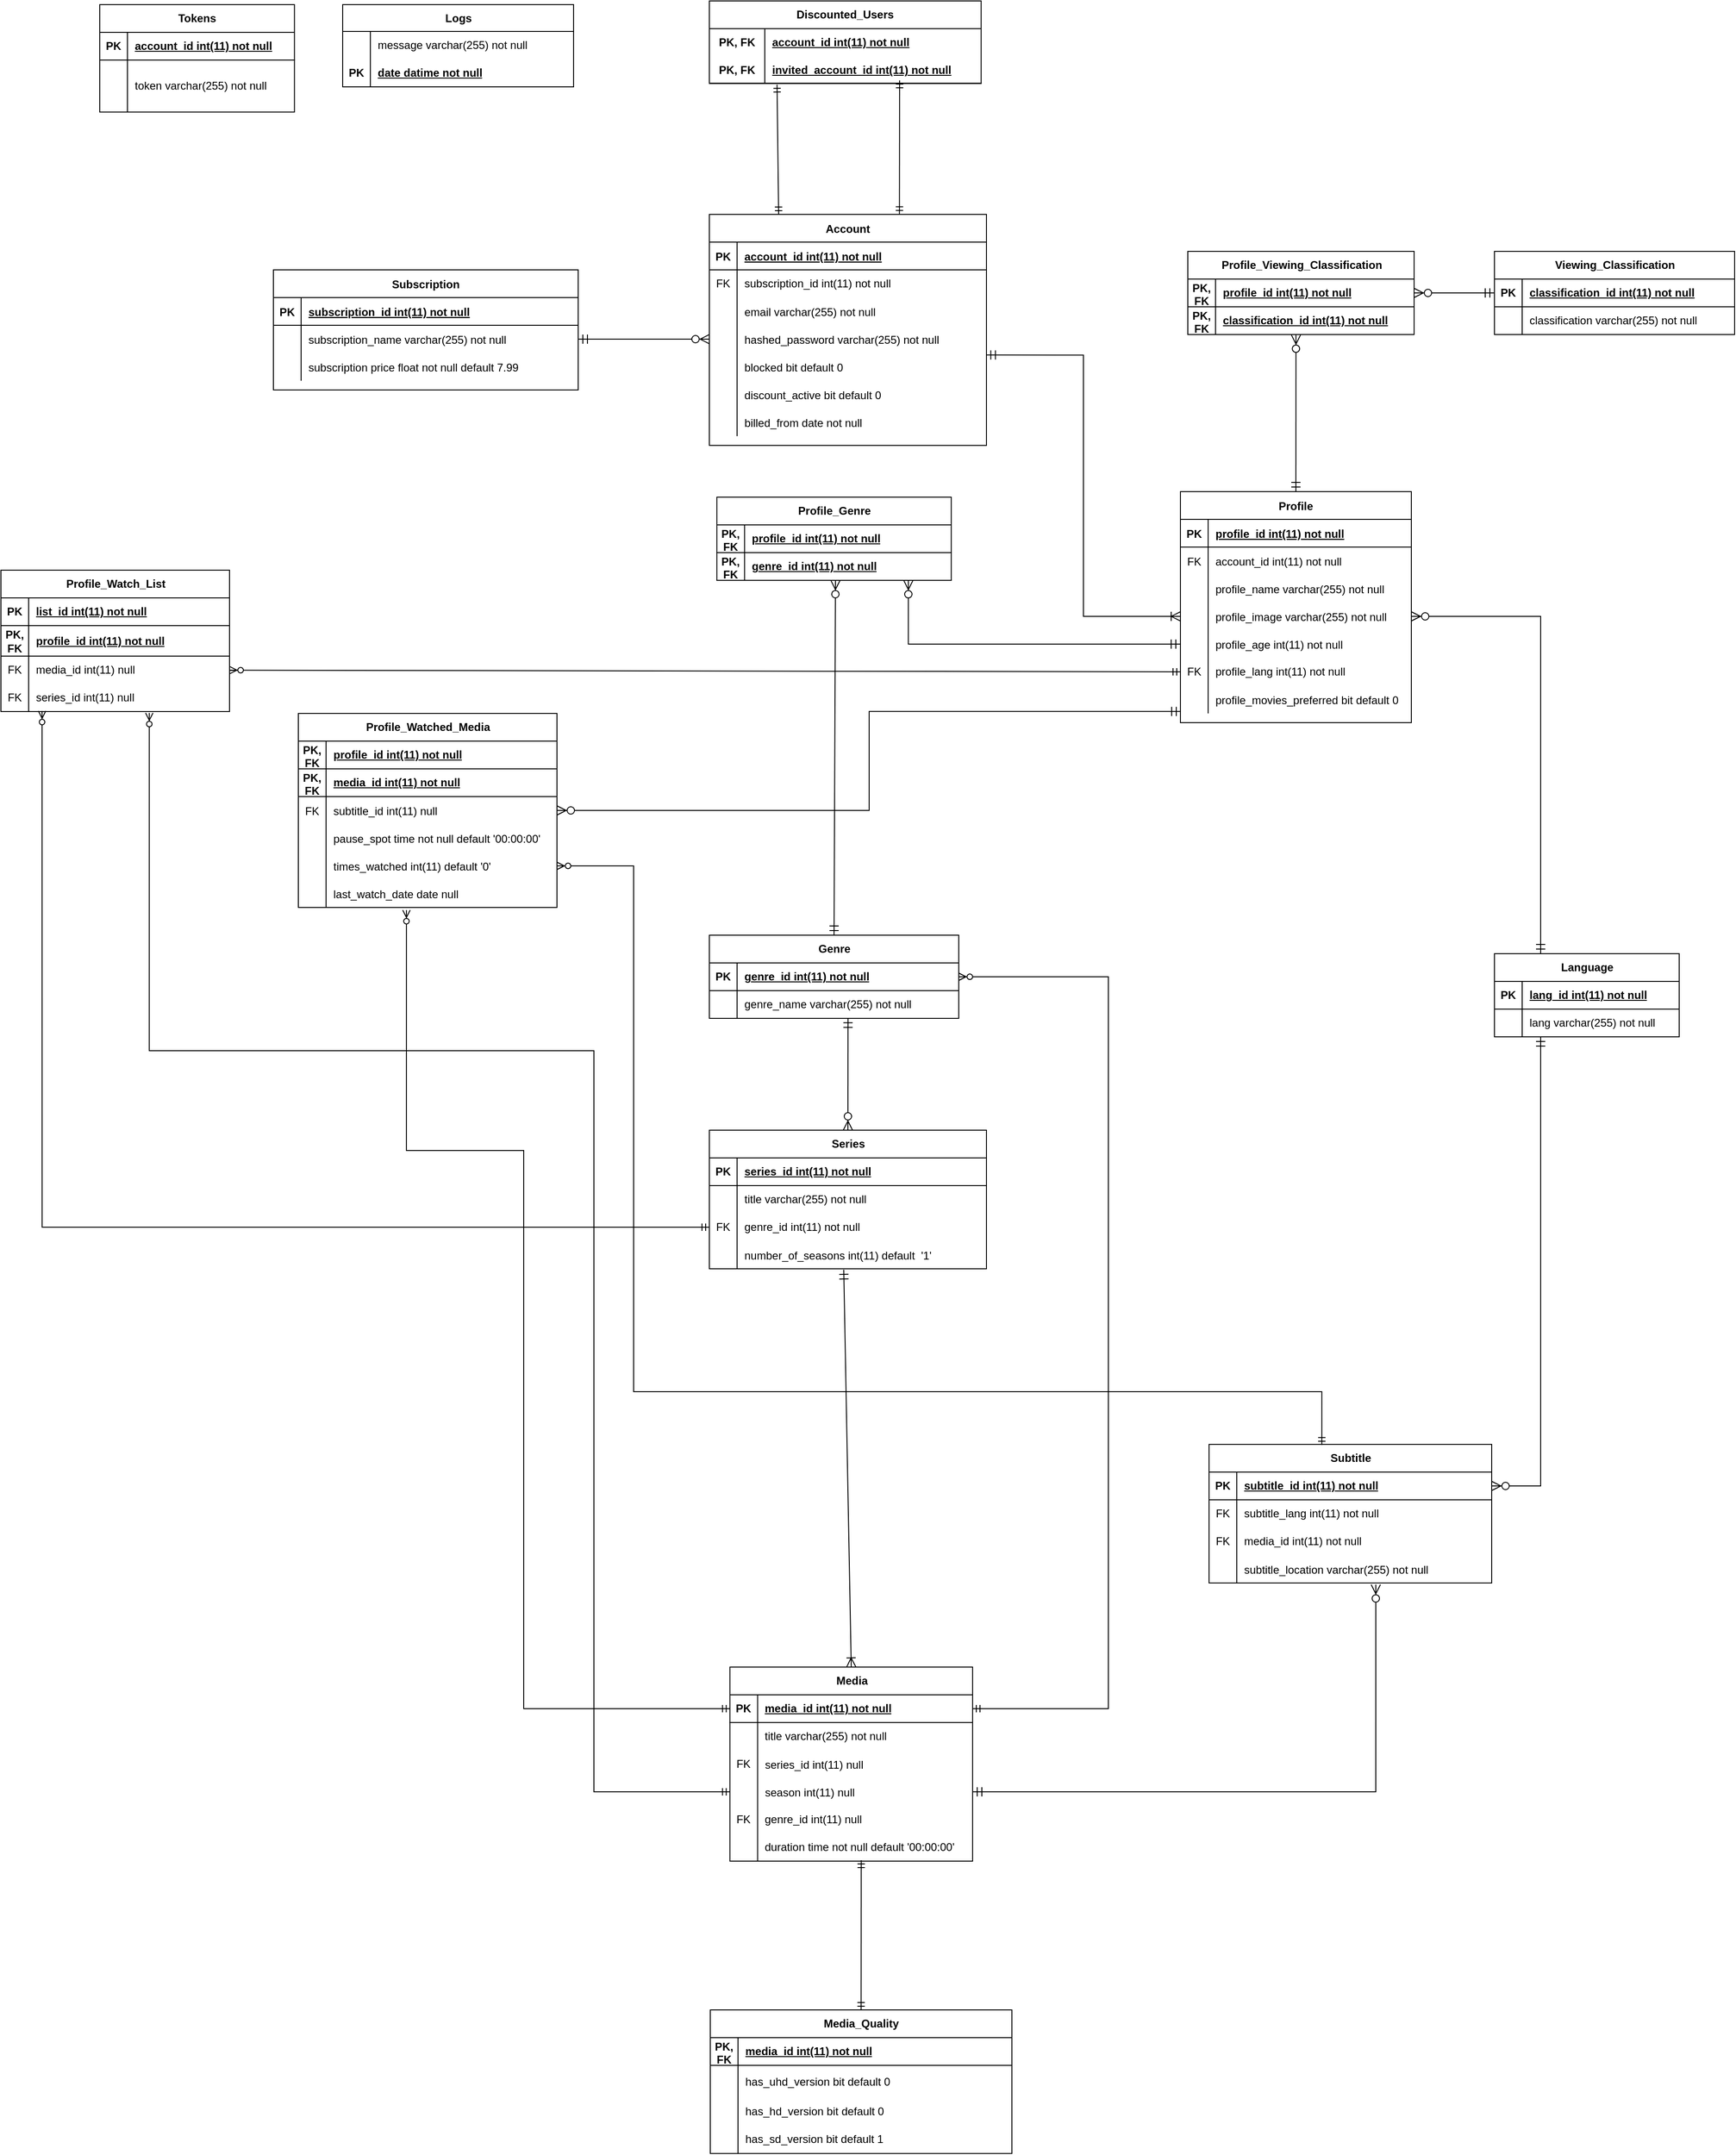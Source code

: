 <mxfile version="24.7.17">
  <diagram id="R2lEEEUBdFMjLlhIrx00" name="Page-1">
    <mxGraphModel dx="2140" dy="1729" grid="0" gridSize="10" guides="1" tooltips="1" connect="1" arrows="1" fold="1" page="1" pageScale="1" pageWidth="850" pageHeight="1100" math="0" shadow="0" extFonts="Permanent Marker^https://fonts.googleapis.com/css?family=Permanent+Marker">
      <root>
        <mxCell id="0" />
        <mxCell id="1" parent="0" />
        <mxCell id="C-vyLk0tnHw3VtMMgP7b-2" value="Profile" style="shape=table;startSize=30;container=1;collapsible=1;childLayout=tableLayout;fixedRows=1;rowLines=0;fontStyle=1;align=center;resizeLast=1;" parent="1" vertex="1">
          <mxGeometry x="510" y="50" width="250" height="250" as="geometry" />
        </mxCell>
        <mxCell id="C-vyLk0tnHw3VtMMgP7b-3" value="" style="shape=partialRectangle;collapsible=0;dropTarget=0;pointerEvents=0;fillColor=none;points=[[0,0.5],[1,0.5]];portConstraint=eastwest;top=0;left=0;right=0;bottom=1;" parent="C-vyLk0tnHw3VtMMgP7b-2" vertex="1">
          <mxGeometry y="30" width="250" height="30" as="geometry" />
        </mxCell>
        <mxCell id="C-vyLk0tnHw3VtMMgP7b-4" value="PK" style="shape=partialRectangle;overflow=hidden;connectable=0;fillColor=none;top=0;left=0;bottom=0;right=0;fontStyle=1;" parent="C-vyLk0tnHw3VtMMgP7b-3" vertex="1">
          <mxGeometry width="30" height="30" as="geometry">
            <mxRectangle width="30" height="30" as="alternateBounds" />
          </mxGeometry>
        </mxCell>
        <mxCell id="C-vyLk0tnHw3VtMMgP7b-5" value="profile_id int(11) not null" style="shape=partialRectangle;overflow=hidden;connectable=0;fillColor=none;top=0;left=0;bottom=0;right=0;align=left;spacingLeft=6;fontStyle=5;" parent="C-vyLk0tnHw3VtMMgP7b-3" vertex="1">
          <mxGeometry x="30" width="220" height="30" as="geometry">
            <mxRectangle width="220" height="30" as="alternateBounds" />
          </mxGeometry>
        </mxCell>
        <mxCell id="C-vyLk0tnHw3VtMMgP7b-6" value="" style="shape=partialRectangle;collapsible=0;dropTarget=0;pointerEvents=0;fillColor=none;points=[[0,0.5],[1,0.5]];portConstraint=eastwest;top=0;left=0;right=0;bottom=0;" parent="C-vyLk0tnHw3VtMMgP7b-2" vertex="1">
          <mxGeometry y="60" width="250" height="30" as="geometry" />
        </mxCell>
        <mxCell id="C-vyLk0tnHw3VtMMgP7b-7" value="FK" style="shape=partialRectangle;overflow=hidden;connectable=0;fillColor=none;top=0;left=0;bottom=0;right=0;" parent="C-vyLk0tnHw3VtMMgP7b-6" vertex="1">
          <mxGeometry width="30" height="30" as="geometry">
            <mxRectangle width="30" height="30" as="alternateBounds" />
          </mxGeometry>
        </mxCell>
        <mxCell id="C-vyLk0tnHw3VtMMgP7b-8" value="account_id int(11) not null" style="shape=partialRectangle;overflow=hidden;connectable=0;fillColor=none;top=0;left=0;bottom=0;right=0;align=left;spacingLeft=6;" parent="C-vyLk0tnHw3VtMMgP7b-6" vertex="1">
          <mxGeometry x="30" width="220" height="30" as="geometry">
            <mxRectangle width="220" height="30" as="alternateBounds" />
          </mxGeometry>
        </mxCell>
        <mxCell id="C-vyLk0tnHw3VtMMgP7b-9" value="" style="shape=partialRectangle;collapsible=0;dropTarget=0;pointerEvents=0;fillColor=none;points=[[0,0.5],[1,0.5]];portConstraint=eastwest;top=0;left=0;right=0;bottom=0;" parent="C-vyLk0tnHw3VtMMgP7b-2" vertex="1">
          <mxGeometry y="90" width="250" height="30" as="geometry" />
        </mxCell>
        <mxCell id="C-vyLk0tnHw3VtMMgP7b-10" value="" style="shape=partialRectangle;overflow=hidden;connectable=0;fillColor=none;top=0;left=0;bottom=0;right=0;" parent="C-vyLk0tnHw3VtMMgP7b-9" vertex="1">
          <mxGeometry width="30" height="30" as="geometry">
            <mxRectangle width="30" height="30" as="alternateBounds" />
          </mxGeometry>
        </mxCell>
        <mxCell id="C-vyLk0tnHw3VtMMgP7b-11" value="profile_name varchar(255) not null" style="shape=partialRectangle;overflow=hidden;connectable=0;fillColor=none;top=0;left=0;bottom=0;right=0;align=left;spacingLeft=6;" parent="C-vyLk0tnHw3VtMMgP7b-9" vertex="1">
          <mxGeometry x="30" width="220" height="30" as="geometry">
            <mxRectangle width="220" height="30" as="alternateBounds" />
          </mxGeometry>
        </mxCell>
        <mxCell id="xZmK3IjfuJ7G6EqLBc_R-38" value="" style="shape=tableRow;horizontal=0;startSize=0;swimlaneHead=0;swimlaneBody=0;fillColor=none;collapsible=0;dropTarget=0;points=[[0,0.5],[1,0.5]];portConstraint=eastwest;top=0;left=0;right=0;bottom=0;" parent="C-vyLk0tnHw3VtMMgP7b-2" vertex="1">
          <mxGeometry y="120" width="250" height="30" as="geometry" />
        </mxCell>
        <mxCell id="xZmK3IjfuJ7G6EqLBc_R-39" value="" style="shape=partialRectangle;connectable=0;fillColor=none;top=0;left=0;bottom=0;right=0;editable=1;overflow=hidden;" parent="xZmK3IjfuJ7G6EqLBc_R-38" vertex="1">
          <mxGeometry width="30" height="30" as="geometry">
            <mxRectangle width="30" height="30" as="alternateBounds" />
          </mxGeometry>
        </mxCell>
        <mxCell id="xZmK3IjfuJ7G6EqLBc_R-40" value="profile_image varchar(255) not null" style="shape=partialRectangle;connectable=0;fillColor=none;top=0;left=0;bottom=0;right=0;align=left;spacingLeft=6;overflow=hidden;" parent="xZmK3IjfuJ7G6EqLBc_R-38" vertex="1">
          <mxGeometry x="30" width="220" height="30" as="geometry">
            <mxRectangle width="220" height="30" as="alternateBounds" />
          </mxGeometry>
        </mxCell>
        <mxCell id="xZmK3IjfuJ7G6EqLBc_R-42" value="" style="shape=tableRow;horizontal=0;startSize=0;swimlaneHead=0;swimlaneBody=0;fillColor=none;collapsible=0;dropTarget=0;points=[[0,0.5],[1,0.5]];portConstraint=eastwest;top=0;left=0;right=0;bottom=0;" parent="C-vyLk0tnHw3VtMMgP7b-2" vertex="1">
          <mxGeometry y="150" width="250" height="30" as="geometry" />
        </mxCell>
        <mxCell id="xZmK3IjfuJ7G6EqLBc_R-43" value="" style="shape=partialRectangle;connectable=0;fillColor=none;top=0;left=0;bottom=0;right=0;editable=1;overflow=hidden;" parent="xZmK3IjfuJ7G6EqLBc_R-42" vertex="1">
          <mxGeometry width="30" height="30" as="geometry">
            <mxRectangle width="30" height="30" as="alternateBounds" />
          </mxGeometry>
        </mxCell>
        <mxCell id="xZmK3IjfuJ7G6EqLBc_R-44" value="profile_age int(11) not null" style="shape=partialRectangle;connectable=0;fillColor=none;top=0;left=0;bottom=0;right=0;align=left;spacingLeft=6;overflow=hidden;" parent="xZmK3IjfuJ7G6EqLBc_R-42" vertex="1">
          <mxGeometry x="30" width="220" height="30" as="geometry">
            <mxRectangle width="220" height="30" as="alternateBounds" />
          </mxGeometry>
        </mxCell>
        <mxCell id="Y_65aHJJYKN84D6p4-pK-11" value="" style="shape=tableRow;horizontal=0;startSize=0;swimlaneHead=0;swimlaneBody=0;fillColor=none;collapsible=0;dropTarget=0;points=[[0,0.5],[1,0.5]];portConstraint=eastwest;top=0;left=0;right=0;bottom=0;" parent="C-vyLk0tnHw3VtMMgP7b-2" vertex="1">
          <mxGeometry y="180" width="250" height="30" as="geometry" />
        </mxCell>
        <mxCell id="Y_65aHJJYKN84D6p4-pK-12" value="FK" style="shape=partialRectangle;connectable=0;fillColor=none;top=0;left=0;bottom=0;right=0;fontStyle=0;overflow=hidden;whiteSpace=wrap;html=1;" parent="Y_65aHJJYKN84D6p4-pK-11" vertex="1">
          <mxGeometry width="30" height="30" as="geometry">
            <mxRectangle width="30" height="30" as="alternateBounds" />
          </mxGeometry>
        </mxCell>
        <mxCell id="Y_65aHJJYKN84D6p4-pK-13" value="&lt;span style=&quot;text-wrap: nowrap;&quot;&gt;profile_lang int(11) not null&lt;/span&gt;" style="shape=partialRectangle;connectable=0;fillColor=none;top=0;left=0;bottom=0;right=0;align=left;spacingLeft=6;fontStyle=0;overflow=hidden;whiteSpace=wrap;html=1;" parent="Y_65aHJJYKN84D6p4-pK-11" vertex="1">
          <mxGeometry x="30" width="220" height="30" as="geometry">
            <mxRectangle width="220" height="30" as="alternateBounds" />
          </mxGeometry>
        </mxCell>
        <mxCell id="xZmK3IjfuJ7G6EqLBc_R-45" value="" style="shape=tableRow;horizontal=0;startSize=0;swimlaneHead=0;swimlaneBody=0;fillColor=none;collapsible=0;dropTarget=0;points=[[0,0.5],[1,0.5]];portConstraint=eastwest;top=0;left=0;right=0;bottom=0;" parent="C-vyLk0tnHw3VtMMgP7b-2" vertex="1">
          <mxGeometry y="210" width="250" height="30" as="geometry" />
        </mxCell>
        <mxCell id="xZmK3IjfuJ7G6EqLBc_R-46" value="" style="shape=partialRectangle;connectable=0;fillColor=none;top=0;left=0;bottom=0;right=0;editable=1;overflow=hidden;" parent="xZmK3IjfuJ7G6EqLBc_R-45" vertex="1">
          <mxGeometry width="30" height="30" as="geometry">
            <mxRectangle width="30" height="30" as="alternateBounds" />
          </mxGeometry>
        </mxCell>
        <mxCell id="xZmK3IjfuJ7G6EqLBc_R-47" value="profile_movies_preferred bit default 0" style="shape=partialRectangle;connectable=0;fillColor=none;top=0;left=0;bottom=0;right=0;align=left;spacingLeft=6;overflow=hidden;" parent="xZmK3IjfuJ7G6EqLBc_R-45" vertex="1">
          <mxGeometry x="30" width="220" height="30" as="geometry">
            <mxRectangle width="220" height="30" as="alternateBounds" />
          </mxGeometry>
        </mxCell>
        <mxCell id="C-vyLk0tnHw3VtMMgP7b-13" value="Subscription" style="shape=table;startSize=30;container=1;collapsible=1;childLayout=tableLayout;fixedRows=1;rowLines=0;fontStyle=1;align=center;resizeLast=1;" parent="1" vertex="1">
          <mxGeometry x="-472" y="-190" width="330" height="130" as="geometry" />
        </mxCell>
        <mxCell id="C-vyLk0tnHw3VtMMgP7b-14" value="" style="shape=partialRectangle;collapsible=0;dropTarget=0;pointerEvents=0;fillColor=none;points=[[0,0.5],[1,0.5]];portConstraint=eastwest;top=0;left=0;right=0;bottom=1;" parent="C-vyLk0tnHw3VtMMgP7b-13" vertex="1">
          <mxGeometry y="30" width="330" height="30" as="geometry" />
        </mxCell>
        <mxCell id="C-vyLk0tnHw3VtMMgP7b-15" value="PK" style="shape=partialRectangle;overflow=hidden;connectable=0;fillColor=none;top=0;left=0;bottom=0;right=0;fontStyle=1;" parent="C-vyLk0tnHw3VtMMgP7b-14" vertex="1">
          <mxGeometry width="30" height="30" as="geometry">
            <mxRectangle width="30" height="30" as="alternateBounds" />
          </mxGeometry>
        </mxCell>
        <mxCell id="C-vyLk0tnHw3VtMMgP7b-16" value="subscription_id int(11) not null" style="shape=partialRectangle;overflow=hidden;connectable=0;fillColor=none;top=0;left=0;bottom=0;right=0;align=left;spacingLeft=6;fontStyle=5;" parent="C-vyLk0tnHw3VtMMgP7b-14" vertex="1">
          <mxGeometry x="30" width="300" height="30" as="geometry">
            <mxRectangle width="300" height="30" as="alternateBounds" />
          </mxGeometry>
        </mxCell>
        <mxCell id="C-vyLk0tnHw3VtMMgP7b-17" value="" style="shape=partialRectangle;collapsible=0;dropTarget=0;pointerEvents=0;fillColor=none;points=[[0,0.5],[1,0.5]];portConstraint=eastwest;top=0;left=0;right=0;bottom=0;" parent="C-vyLk0tnHw3VtMMgP7b-13" vertex="1">
          <mxGeometry y="60" width="330" height="30" as="geometry" />
        </mxCell>
        <mxCell id="C-vyLk0tnHw3VtMMgP7b-18" value="" style="shape=partialRectangle;overflow=hidden;connectable=0;fillColor=none;top=0;left=0;bottom=0;right=0;" parent="C-vyLk0tnHw3VtMMgP7b-17" vertex="1">
          <mxGeometry width="30" height="30" as="geometry">
            <mxRectangle width="30" height="30" as="alternateBounds" />
          </mxGeometry>
        </mxCell>
        <mxCell id="C-vyLk0tnHw3VtMMgP7b-19" value="subscription_name varchar(255) not null" style="shape=partialRectangle;overflow=hidden;connectable=0;fillColor=none;top=0;left=0;bottom=0;right=0;align=left;spacingLeft=6;" parent="C-vyLk0tnHw3VtMMgP7b-17" vertex="1">
          <mxGeometry x="30" width="300" height="30" as="geometry">
            <mxRectangle width="300" height="30" as="alternateBounds" />
          </mxGeometry>
        </mxCell>
        <mxCell id="C-vyLk0tnHw3VtMMgP7b-20" value="" style="shape=partialRectangle;collapsible=0;dropTarget=0;pointerEvents=0;fillColor=none;points=[[0,0.5],[1,0.5]];portConstraint=eastwest;top=0;left=0;right=0;bottom=0;" parent="C-vyLk0tnHw3VtMMgP7b-13" vertex="1">
          <mxGeometry y="90" width="330" height="30" as="geometry" />
        </mxCell>
        <mxCell id="C-vyLk0tnHw3VtMMgP7b-21" value="" style="shape=partialRectangle;overflow=hidden;connectable=0;fillColor=none;top=0;left=0;bottom=0;right=0;" parent="C-vyLk0tnHw3VtMMgP7b-20" vertex="1">
          <mxGeometry width="30" height="30" as="geometry">
            <mxRectangle width="30" height="30" as="alternateBounds" />
          </mxGeometry>
        </mxCell>
        <mxCell id="C-vyLk0tnHw3VtMMgP7b-22" value="subscription price float not null default 7.99" style="shape=partialRectangle;overflow=hidden;connectable=0;fillColor=none;top=0;left=0;bottom=0;right=0;align=left;spacingLeft=6;" parent="C-vyLk0tnHw3VtMMgP7b-20" vertex="1">
          <mxGeometry x="30" width="300" height="30" as="geometry">
            <mxRectangle width="300" height="30" as="alternateBounds" />
          </mxGeometry>
        </mxCell>
        <mxCell id="C-vyLk0tnHw3VtMMgP7b-23" value="Account" style="shape=table;startSize=30;container=1;collapsible=1;childLayout=tableLayout;fixedRows=1;rowLines=0;fontStyle=1;align=center;resizeLast=1;" parent="1" vertex="1">
          <mxGeometry y="-250" width="300" height="250" as="geometry">
            <mxRectangle x="100" y="120" width="100" height="30" as="alternateBounds" />
          </mxGeometry>
        </mxCell>
        <mxCell id="C-vyLk0tnHw3VtMMgP7b-24" value="" style="shape=partialRectangle;collapsible=0;dropTarget=0;pointerEvents=0;fillColor=none;points=[[0,0.5],[1,0.5]];portConstraint=eastwest;top=0;left=0;right=0;bottom=1;" parent="C-vyLk0tnHw3VtMMgP7b-23" vertex="1">
          <mxGeometry y="30" width="300" height="30" as="geometry" />
        </mxCell>
        <mxCell id="C-vyLk0tnHw3VtMMgP7b-25" value="PK" style="shape=partialRectangle;overflow=hidden;connectable=0;fillColor=none;top=0;left=0;bottom=0;right=0;fontStyle=1;" parent="C-vyLk0tnHw3VtMMgP7b-24" vertex="1">
          <mxGeometry width="30" height="30" as="geometry">
            <mxRectangle width="30" height="30" as="alternateBounds" />
          </mxGeometry>
        </mxCell>
        <mxCell id="C-vyLk0tnHw3VtMMgP7b-26" value="account_id int(11) not null " style="shape=partialRectangle;overflow=hidden;connectable=0;fillColor=none;top=0;left=0;bottom=0;right=0;align=left;spacingLeft=6;fontStyle=5;" parent="C-vyLk0tnHw3VtMMgP7b-24" vertex="1">
          <mxGeometry x="30" width="270" height="30" as="geometry">
            <mxRectangle width="270" height="30" as="alternateBounds" />
          </mxGeometry>
        </mxCell>
        <mxCell id="XaDpsOBtemNNsNq5cKj4-9" value="" style="shape=tableRow;horizontal=0;startSize=0;swimlaneHead=0;swimlaneBody=0;fillColor=none;collapsible=0;dropTarget=0;points=[[0,0.5],[1,0.5]];portConstraint=eastwest;top=0;left=0;right=0;bottom=0;" parent="C-vyLk0tnHw3VtMMgP7b-23" vertex="1">
          <mxGeometry y="60" width="300" height="30" as="geometry" />
        </mxCell>
        <mxCell id="XaDpsOBtemNNsNq5cKj4-10" value="FK" style="shape=partialRectangle;connectable=0;fillColor=none;top=0;left=0;bottom=0;right=0;fontStyle=0;overflow=hidden;whiteSpace=wrap;html=1;" parent="XaDpsOBtemNNsNq5cKj4-9" vertex="1">
          <mxGeometry width="30" height="30" as="geometry">
            <mxRectangle width="30" height="30" as="alternateBounds" />
          </mxGeometry>
        </mxCell>
        <mxCell id="XaDpsOBtemNNsNq5cKj4-11" value="subscription_id int(11) not null" style="shape=partialRectangle;connectable=0;fillColor=none;top=0;left=0;bottom=0;right=0;align=left;spacingLeft=6;fontStyle=0;overflow=hidden;whiteSpace=wrap;html=1;" parent="XaDpsOBtemNNsNq5cKj4-9" vertex="1">
          <mxGeometry x="30" width="270" height="30" as="geometry">
            <mxRectangle width="270" height="30" as="alternateBounds" />
          </mxGeometry>
        </mxCell>
        <mxCell id="xZmK3IjfuJ7G6EqLBc_R-34" value="" style="shape=tableRow;horizontal=0;startSize=0;swimlaneHead=0;swimlaneBody=0;fillColor=none;collapsible=0;dropTarget=0;points=[[0,0.5],[1,0.5]];portConstraint=eastwest;top=0;left=0;right=0;bottom=0;" parent="C-vyLk0tnHw3VtMMgP7b-23" vertex="1">
          <mxGeometry y="90" width="300" height="30" as="geometry" />
        </mxCell>
        <mxCell id="xZmK3IjfuJ7G6EqLBc_R-35" value="" style="shape=partialRectangle;connectable=0;fillColor=none;top=0;left=0;bottom=0;right=0;editable=1;overflow=hidden;" parent="xZmK3IjfuJ7G6EqLBc_R-34" vertex="1">
          <mxGeometry width="30" height="30" as="geometry">
            <mxRectangle width="30" height="30" as="alternateBounds" />
          </mxGeometry>
        </mxCell>
        <mxCell id="xZmK3IjfuJ7G6EqLBc_R-36" value="email varchar(255) not null" style="shape=partialRectangle;connectable=0;fillColor=none;top=0;left=0;bottom=0;right=0;align=left;spacingLeft=6;overflow=hidden;" parent="xZmK3IjfuJ7G6EqLBc_R-34" vertex="1">
          <mxGeometry x="30" width="270" height="30" as="geometry">
            <mxRectangle width="270" height="30" as="alternateBounds" />
          </mxGeometry>
        </mxCell>
        <mxCell id="xZmK3IjfuJ7G6EqLBc_R-31" value="" style="shape=tableRow;horizontal=0;startSize=0;swimlaneHead=0;swimlaneBody=0;fillColor=none;collapsible=0;dropTarget=0;points=[[0,0.5],[1,0.5]];portConstraint=eastwest;top=0;left=0;right=0;bottom=0;" parent="C-vyLk0tnHw3VtMMgP7b-23" vertex="1">
          <mxGeometry y="120" width="300" height="30" as="geometry" />
        </mxCell>
        <mxCell id="xZmK3IjfuJ7G6EqLBc_R-32" value="" style="shape=partialRectangle;connectable=0;fillColor=none;top=0;left=0;bottom=0;right=0;editable=1;overflow=hidden;" parent="xZmK3IjfuJ7G6EqLBc_R-31" vertex="1">
          <mxGeometry width="30" height="30" as="geometry">
            <mxRectangle width="30" height="30" as="alternateBounds" />
          </mxGeometry>
        </mxCell>
        <mxCell id="xZmK3IjfuJ7G6EqLBc_R-33" value="hashed_password varchar(255) not null" style="shape=partialRectangle;connectable=0;fillColor=none;top=0;left=0;bottom=0;right=0;align=left;spacingLeft=6;overflow=hidden;" parent="xZmK3IjfuJ7G6EqLBc_R-31" vertex="1">
          <mxGeometry x="30" width="270" height="30" as="geometry">
            <mxRectangle width="270" height="30" as="alternateBounds" />
          </mxGeometry>
        </mxCell>
        <mxCell id="xZmK3IjfuJ7G6EqLBc_R-28" value="" style="shape=tableRow;horizontal=0;startSize=0;swimlaneHead=0;swimlaneBody=0;fillColor=none;collapsible=0;dropTarget=0;points=[[0,0.5],[1,0.5]];portConstraint=eastwest;top=0;left=0;right=0;bottom=0;" parent="C-vyLk0tnHw3VtMMgP7b-23" vertex="1">
          <mxGeometry y="150" width="300" height="30" as="geometry" />
        </mxCell>
        <mxCell id="xZmK3IjfuJ7G6EqLBc_R-29" value="" style="shape=partialRectangle;connectable=0;fillColor=none;top=0;left=0;bottom=0;right=0;editable=1;overflow=hidden;" parent="xZmK3IjfuJ7G6EqLBc_R-28" vertex="1">
          <mxGeometry width="30" height="30" as="geometry">
            <mxRectangle width="30" height="30" as="alternateBounds" />
          </mxGeometry>
        </mxCell>
        <mxCell id="xZmK3IjfuJ7G6EqLBc_R-30" value="blocked bit default 0" style="shape=partialRectangle;connectable=0;fillColor=none;top=0;left=0;bottom=0;right=0;align=left;spacingLeft=6;overflow=hidden;" parent="xZmK3IjfuJ7G6EqLBc_R-28" vertex="1">
          <mxGeometry x="30" width="270" height="30" as="geometry">
            <mxRectangle width="270" height="30" as="alternateBounds" />
          </mxGeometry>
        </mxCell>
        <mxCell id="xZmK3IjfuJ7G6EqLBc_R-25" value="" style="shape=tableRow;horizontal=0;startSize=0;swimlaneHead=0;swimlaneBody=0;fillColor=none;collapsible=0;dropTarget=0;points=[[0,0.5],[1,0.5]];portConstraint=eastwest;top=0;left=0;right=0;bottom=0;" parent="C-vyLk0tnHw3VtMMgP7b-23" vertex="1">
          <mxGeometry y="180" width="300" height="30" as="geometry" />
        </mxCell>
        <mxCell id="xZmK3IjfuJ7G6EqLBc_R-26" value="" style="shape=partialRectangle;connectable=0;fillColor=none;top=0;left=0;bottom=0;right=0;editable=1;overflow=hidden;" parent="xZmK3IjfuJ7G6EqLBc_R-25" vertex="1">
          <mxGeometry width="30" height="30" as="geometry">
            <mxRectangle width="30" height="30" as="alternateBounds" />
          </mxGeometry>
        </mxCell>
        <mxCell id="xZmK3IjfuJ7G6EqLBc_R-27" value="discount_active bit default 0" style="shape=partialRectangle;connectable=0;fillColor=none;top=0;left=0;bottom=0;right=0;align=left;spacingLeft=6;overflow=hidden;" parent="xZmK3IjfuJ7G6EqLBc_R-25" vertex="1">
          <mxGeometry x="30" width="270" height="30" as="geometry">
            <mxRectangle width="270" height="30" as="alternateBounds" />
          </mxGeometry>
        </mxCell>
        <mxCell id="Y_65aHJJYKN84D6p4-pK-4" value="" style="shape=tableRow;horizontal=0;startSize=0;swimlaneHead=0;swimlaneBody=0;fillColor=none;collapsible=0;dropTarget=0;points=[[0,0.5],[1,0.5]];portConstraint=eastwest;top=0;left=0;right=0;bottom=0;" parent="C-vyLk0tnHw3VtMMgP7b-23" vertex="1">
          <mxGeometry y="210" width="300" height="30" as="geometry" />
        </mxCell>
        <mxCell id="Y_65aHJJYKN84D6p4-pK-5" value="" style="shape=partialRectangle;connectable=0;fillColor=none;top=0;left=0;bottom=0;right=0;editable=1;overflow=hidden;" parent="Y_65aHJJYKN84D6p4-pK-4" vertex="1">
          <mxGeometry width="30" height="30" as="geometry">
            <mxRectangle width="30" height="30" as="alternateBounds" />
          </mxGeometry>
        </mxCell>
        <mxCell id="Y_65aHJJYKN84D6p4-pK-6" value="billed_from date not null" style="shape=partialRectangle;connectable=0;fillColor=none;top=0;left=0;bottom=0;right=0;align=left;spacingLeft=6;overflow=hidden;" parent="Y_65aHJJYKN84D6p4-pK-4" vertex="1">
          <mxGeometry x="30" width="270" height="30" as="geometry">
            <mxRectangle width="270" height="30" as="alternateBounds" />
          </mxGeometry>
        </mxCell>
        <mxCell id="xZmK3IjfuJ7G6EqLBc_R-56" value="" style="edgeStyle=orthogonalEdgeStyle;fontSize=12;html=1;endArrow=ERoneToMany;startArrow=ERmandOne;rounded=0;startSize=8;endSize=8;exitX=0.999;exitY=0.072;exitDx=0;exitDy=0;exitPerimeter=0;entryX=0;entryY=0.5;entryDx=0;entryDy=0;" parent="1" source="xZmK3IjfuJ7G6EqLBc_R-28" target="xZmK3IjfuJ7G6EqLBc_R-38" edge="1">
          <mxGeometry width="100" height="100" relative="1" as="geometry">
            <mxPoint x="430" y="250" as="sourcePoint" />
            <mxPoint x="530" y="150" as="targetPoint" />
          </mxGeometry>
        </mxCell>
        <mxCell id="xZmK3IjfuJ7G6EqLBc_R-90" value="Series" style="shape=table;startSize=30;container=1;collapsible=1;childLayout=tableLayout;fixedRows=1;rowLines=0;fontStyle=1;align=center;resizeLast=1;html=1;" parent="1" vertex="1">
          <mxGeometry y="741" width="300" height="150" as="geometry" />
        </mxCell>
        <mxCell id="xZmK3IjfuJ7G6EqLBc_R-91" value="" style="shape=tableRow;horizontal=0;startSize=0;swimlaneHead=0;swimlaneBody=0;fillColor=none;collapsible=0;dropTarget=0;points=[[0,0.5],[1,0.5]];portConstraint=eastwest;top=0;left=0;right=0;bottom=1;" parent="xZmK3IjfuJ7G6EqLBc_R-90" vertex="1">
          <mxGeometry y="30" width="300" height="30" as="geometry" />
        </mxCell>
        <mxCell id="xZmK3IjfuJ7G6EqLBc_R-92" value="PK" style="shape=partialRectangle;connectable=0;fillColor=none;top=0;left=0;bottom=0;right=0;fontStyle=1;overflow=hidden;whiteSpace=wrap;html=1;" parent="xZmK3IjfuJ7G6EqLBc_R-91" vertex="1">
          <mxGeometry width="30" height="30" as="geometry">
            <mxRectangle width="30" height="30" as="alternateBounds" />
          </mxGeometry>
        </mxCell>
        <mxCell id="xZmK3IjfuJ7G6EqLBc_R-93" value="series_id int(11) not null" style="shape=partialRectangle;connectable=0;fillColor=none;top=0;left=0;bottom=0;right=0;align=left;spacingLeft=6;fontStyle=5;overflow=hidden;whiteSpace=wrap;html=1;" parent="xZmK3IjfuJ7G6EqLBc_R-91" vertex="1">
          <mxGeometry x="30" width="270" height="30" as="geometry">
            <mxRectangle width="270" height="30" as="alternateBounds" />
          </mxGeometry>
        </mxCell>
        <mxCell id="xZmK3IjfuJ7G6EqLBc_R-94" value="" style="shape=tableRow;horizontal=0;startSize=0;swimlaneHead=0;swimlaneBody=0;fillColor=none;collapsible=0;dropTarget=0;points=[[0,0.5],[1,0.5]];portConstraint=eastwest;top=0;left=0;right=0;bottom=0;" parent="xZmK3IjfuJ7G6EqLBc_R-90" vertex="1">
          <mxGeometry y="60" width="300" height="30" as="geometry" />
        </mxCell>
        <mxCell id="xZmK3IjfuJ7G6EqLBc_R-95" value="" style="shape=partialRectangle;connectable=0;fillColor=none;top=0;left=0;bottom=0;right=0;editable=1;overflow=hidden;whiteSpace=wrap;html=1;" parent="xZmK3IjfuJ7G6EqLBc_R-94" vertex="1">
          <mxGeometry width="30" height="30" as="geometry">
            <mxRectangle width="30" height="30" as="alternateBounds" />
          </mxGeometry>
        </mxCell>
        <mxCell id="xZmK3IjfuJ7G6EqLBc_R-96" value="title varchar(255) not null" style="shape=partialRectangle;connectable=0;fillColor=none;top=0;left=0;bottom=0;right=0;align=left;spacingLeft=6;overflow=hidden;whiteSpace=wrap;html=1;" parent="xZmK3IjfuJ7G6EqLBc_R-94" vertex="1">
          <mxGeometry x="30" width="270" height="30" as="geometry">
            <mxRectangle width="270" height="30" as="alternateBounds" />
          </mxGeometry>
        </mxCell>
        <mxCell id="xZmK3IjfuJ7G6EqLBc_R-97" value="" style="shape=tableRow;horizontal=0;startSize=0;swimlaneHead=0;swimlaneBody=0;fillColor=none;collapsible=0;dropTarget=0;points=[[0,0.5],[1,0.5]];portConstraint=eastwest;top=0;left=0;right=0;bottom=0;" parent="xZmK3IjfuJ7G6EqLBc_R-90" vertex="1">
          <mxGeometry y="90" width="300" height="30" as="geometry" />
        </mxCell>
        <mxCell id="xZmK3IjfuJ7G6EqLBc_R-98" value="FK" style="shape=partialRectangle;connectable=0;fillColor=none;top=0;left=0;bottom=0;right=0;editable=1;overflow=hidden;whiteSpace=wrap;html=1;" parent="xZmK3IjfuJ7G6EqLBc_R-97" vertex="1">
          <mxGeometry width="30" height="30" as="geometry">
            <mxRectangle width="30" height="30" as="alternateBounds" />
          </mxGeometry>
        </mxCell>
        <mxCell id="xZmK3IjfuJ7G6EqLBc_R-99" value="genre_id int(11) not null" style="shape=partialRectangle;connectable=0;fillColor=none;top=0;left=0;bottom=0;right=0;align=left;spacingLeft=6;overflow=hidden;whiteSpace=wrap;html=1;" parent="xZmK3IjfuJ7G6EqLBc_R-97" vertex="1">
          <mxGeometry x="30" width="270" height="30" as="geometry">
            <mxRectangle width="270" height="30" as="alternateBounds" />
          </mxGeometry>
        </mxCell>
        <mxCell id="xZmK3IjfuJ7G6EqLBc_R-103" value="" style="shape=tableRow;horizontal=0;startSize=0;swimlaneHead=0;swimlaneBody=0;fillColor=none;collapsible=0;dropTarget=0;points=[[0,0.5],[1,0.5]];portConstraint=eastwest;top=0;left=0;right=0;bottom=0;" parent="xZmK3IjfuJ7G6EqLBc_R-90" vertex="1">
          <mxGeometry y="120" width="300" height="30" as="geometry" />
        </mxCell>
        <mxCell id="xZmK3IjfuJ7G6EqLBc_R-104" value="" style="shape=partialRectangle;connectable=0;fillColor=none;top=0;left=0;bottom=0;right=0;editable=1;overflow=hidden;" parent="xZmK3IjfuJ7G6EqLBc_R-103" vertex="1">
          <mxGeometry width="30" height="30" as="geometry">
            <mxRectangle width="30" height="30" as="alternateBounds" />
          </mxGeometry>
        </mxCell>
        <mxCell id="xZmK3IjfuJ7G6EqLBc_R-105" value="number_of_seasons int(11) default  &#39;1&#39;" style="shape=partialRectangle;connectable=0;fillColor=none;top=0;left=0;bottom=0;right=0;align=left;spacingLeft=6;overflow=hidden;" parent="xZmK3IjfuJ7G6EqLBc_R-103" vertex="1">
          <mxGeometry x="30" width="270" height="30" as="geometry">
            <mxRectangle width="270" height="30" as="alternateBounds" />
          </mxGeometry>
        </mxCell>
        <mxCell id="xZmK3IjfuJ7G6EqLBc_R-108" value="" style="fontSize=12;html=1;endArrow=ERoneToMany;startArrow=ERmandOne;rounded=0;startSize=8;endSize=8;entryX=0.5;entryY=0;entryDx=0;entryDy=0;exitX=0.485;exitY=1.033;exitDx=0;exitDy=0;exitPerimeter=0;" parent="1" source="xZmK3IjfuJ7G6EqLBc_R-103" target="XaDpsOBtemNNsNq5cKj4-24" edge="1">
          <mxGeometry width="100" height="100" relative="1" as="geometry">
            <mxPoint x="150.131" y="921" as="sourcePoint" />
            <mxPoint x="153.819" y="1100" as="targetPoint" />
          </mxGeometry>
        </mxCell>
        <mxCell id="xZmK3IjfuJ7G6EqLBc_R-109" value="Genre" style="shape=table;startSize=30;container=1;collapsible=1;childLayout=tableLayout;fixedRows=1;rowLines=0;fontStyle=1;align=center;resizeLast=1;html=1;" parent="1" vertex="1">
          <mxGeometry y="530" width="270" height="90" as="geometry" />
        </mxCell>
        <mxCell id="xZmK3IjfuJ7G6EqLBc_R-110" value="" style="shape=tableRow;horizontal=0;startSize=0;swimlaneHead=0;swimlaneBody=0;fillColor=none;collapsible=0;dropTarget=0;points=[[0,0.5],[1,0.5]];portConstraint=eastwest;top=0;left=0;right=0;bottom=1;" parent="xZmK3IjfuJ7G6EqLBc_R-109" vertex="1">
          <mxGeometry y="30" width="270" height="30" as="geometry" />
        </mxCell>
        <mxCell id="xZmK3IjfuJ7G6EqLBc_R-111" value="PK" style="shape=partialRectangle;connectable=0;fillColor=none;top=0;left=0;bottom=0;right=0;fontStyle=1;overflow=hidden;whiteSpace=wrap;html=1;" parent="xZmK3IjfuJ7G6EqLBc_R-110" vertex="1">
          <mxGeometry width="30" height="30" as="geometry">
            <mxRectangle width="30" height="30" as="alternateBounds" />
          </mxGeometry>
        </mxCell>
        <mxCell id="xZmK3IjfuJ7G6EqLBc_R-112" value="genre_id int(11) not null" style="shape=partialRectangle;connectable=0;fillColor=none;top=0;left=0;bottom=0;right=0;align=left;spacingLeft=6;fontStyle=5;overflow=hidden;whiteSpace=wrap;html=1;" parent="xZmK3IjfuJ7G6EqLBc_R-110" vertex="1">
          <mxGeometry x="30" width="240" height="30" as="geometry">
            <mxRectangle width="240" height="30" as="alternateBounds" />
          </mxGeometry>
        </mxCell>
        <mxCell id="xZmK3IjfuJ7G6EqLBc_R-113" value="" style="shape=tableRow;horizontal=0;startSize=0;swimlaneHead=0;swimlaneBody=0;fillColor=none;collapsible=0;dropTarget=0;points=[[0,0.5],[1,0.5]];portConstraint=eastwest;top=0;left=0;right=0;bottom=0;" parent="xZmK3IjfuJ7G6EqLBc_R-109" vertex="1">
          <mxGeometry y="60" width="270" height="30" as="geometry" />
        </mxCell>
        <mxCell id="xZmK3IjfuJ7G6EqLBc_R-114" value="" style="shape=partialRectangle;connectable=0;fillColor=none;top=0;left=0;bottom=0;right=0;editable=1;overflow=hidden;whiteSpace=wrap;html=1;" parent="xZmK3IjfuJ7G6EqLBc_R-113" vertex="1">
          <mxGeometry width="30" height="30" as="geometry">
            <mxRectangle width="30" height="30" as="alternateBounds" />
          </mxGeometry>
        </mxCell>
        <mxCell id="xZmK3IjfuJ7G6EqLBc_R-115" value="genre_name varchar(255) not null" style="shape=partialRectangle;connectable=0;fillColor=none;top=0;left=0;bottom=0;right=0;align=left;spacingLeft=6;overflow=hidden;whiteSpace=wrap;html=1;" parent="xZmK3IjfuJ7G6EqLBc_R-113" vertex="1">
          <mxGeometry x="30" width="240" height="30" as="geometry">
            <mxRectangle width="240" height="30" as="alternateBounds" />
          </mxGeometry>
        </mxCell>
        <mxCell id="xZmK3IjfuJ7G6EqLBc_R-122" value="Subtitle" style="shape=table;startSize=30;container=1;collapsible=1;childLayout=tableLayout;fixedRows=1;rowLines=0;fontStyle=1;align=center;resizeLast=1;html=1;" parent="1" vertex="1">
          <mxGeometry x="541" y="1081" width="306" height="150" as="geometry" />
        </mxCell>
        <mxCell id="xZmK3IjfuJ7G6EqLBc_R-123" value="" style="shape=tableRow;horizontal=0;startSize=0;swimlaneHead=0;swimlaneBody=0;fillColor=none;collapsible=0;dropTarget=0;points=[[0,0.5],[1,0.5]];portConstraint=eastwest;top=0;left=0;right=0;bottom=1;" parent="xZmK3IjfuJ7G6EqLBc_R-122" vertex="1">
          <mxGeometry y="30" width="306" height="30" as="geometry" />
        </mxCell>
        <mxCell id="xZmK3IjfuJ7G6EqLBc_R-124" value="PK" style="shape=partialRectangle;connectable=0;fillColor=none;top=0;left=0;bottom=0;right=0;fontStyle=1;overflow=hidden;whiteSpace=wrap;html=1;" parent="xZmK3IjfuJ7G6EqLBc_R-123" vertex="1">
          <mxGeometry width="30" height="30" as="geometry">
            <mxRectangle width="30" height="30" as="alternateBounds" />
          </mxGeometry>
        </mxCell>
        <mxCell id="xZmK3IjfuJ7G6EqLBc_R-125" value="subtitle_id int(11) not null" style="shape=partialRectangle;connectable=0;fillColor=none;top=0;left=0;bottom=0;right=0;align=left;spacingLeft=6;fontStyle=5;overflow=hidden;whiteSpace=wrap;html=1;" parent="xZmK3IjfuJ7G6EqLBc_R-123" vertex="1">
          <mxGeometry x="30" width="276" height="30" as="geometry">
            <mxRectangle width="276" height="30" as="alternateBounds" />
          </mxGeometry>
        </mxCell>
        <mxCell id="XaDpsOBtemNNsNq5cKj4-12" value="" style="shape=tableRow;horizontal=0;startSize=0;swimlaneHead=0;swimlaneBody=0;fillColor=none;collapsible=0;dropTarget=0;points=[[0,0.5],[1,0.5]];portConstraint=eastwest;top=0;left=0;right=0;bottom=0;" parent="xZmK3IjfuJ7G6EqLBc_R-122" vertex="1">
          <mxGeometry y="60" width="306" height="30" as="geometry" />
        </mxCell>
        <mxCell id="XaDpsOBtemNNsNq5cKj4-13" value="FK" style="shape=partialRectangle;connectable=0;fillColor=none;top=0;left=0;bottom=0;right=0;fontStyle=0;overflow=hidden;whiteSpace=wrap;html=1;" parent="XaDpsOBtemNNsNq5cKj4-12" vertex="1">
          <mxGeometry width="30" height="30" as="geometry">
            <mxRectangle width="30" height="30" as="alternateBounds" />
          </mxGeometry>
        </mxCell>
        <mxCell id="XaDpsOBtemNNsNq5cKj4-14" value="subtitle_lang int(11) not null" style="shape=partialRectangle;connectable=0;fillColor=none;top=0;left=0;bottom=0;right=0;align=left;spacingLeft=6;fontStyle=0;overflow=hidden;whiteSpace=wrap;html=1;" parent="XaDpsOBtemNNsNq5cKj4-12" vertex="1">
          <mxGeometry x="30" width="276" height="30" as="geometry">
            <mxRectangle width="276" height="30" as="alternateBounds" />
          </mxGeometry>
        </mxCell>
        <mxCell id="XaDpsOBtemNNsNq5cKj4-15" value="" style="shape=tableRow;horizontal=0;startSize=0;swimlaneHead=0;swimlaneBody=0;fillColor=none;collapsible=0;dropTarget=0;points=[[0,0.5],[1,0.5]];portConstraint=eastwest;top=0;left=0;right=0;bottom=0;" parent="xZmK3IjfuJ7G6EqLBc_R-122" vertex="1">
          <mxGeometry y="90" width="306" height="30" as="geometry" />
        </mxCell>
        <mxCell id="XaDpsOBtemNNsNq5cKj4-16" value="FK" style="shape=partialRectangle;connectable=0;fillColor=none;top=0;left=0;bottom=0;right=0;fontStyle=0;overflow=hidden;whiteSpace=wrap;html=1;" parent="XaDpsOBtemNNsNq5cKj4-15" vertex="1">
          <mxGeometry width="30" height="30" as="geometry">
            <mxRectangle width="30" height="30" as="alternateBounds" />
          </mxGeometry>
        </mxCell>
        <mxCell id="XaDpsOBtemNNsNq5cKj4-17" value="media_id int(11) not null" style="shape=partialRectangle;connectable=0;fillColor=none;top=0;left=0;bottom=0;right=0;align=left;spacingLeft=6;fontStyle=0;overflow=hidden;whiteSpace=wrap;html=1;" parent="XaDpsOBtemNNsNq5cKj4-15" vertex="1">
          <mxGeometry x="30" width="276" height="30" as="geometry">
            <mxRectangle width="276" height="30" as="alternateBounds" />
          </mxGeometry>
        </mxCell>
        <mxCell id="xZmK3IjfuJ7G6EqLBc_R-135" value="" style="shape=tableRow;horizontal=0;startSize=0;swimlaneHead=0;swimlaneBody=0;fillColor=none;collapsible=0;dropTarget=0;points=[[0,0.5],[1,0.5]];portConstraint=eastwest;top=0;left=0;right=0;bottom=0;" parent="xZmK3IjfuJ7G6EqLBc_R-122" vertex="1">
          <mxGeometry y="120" width="306" height="30" as="geometry" />
        </mxCell>
        <mxCell id="xZmK3IjfuJ7G6EqLBc_R-136" value="" style="shape=partialRectangle;connectable=0;fillColor=none;top=0;left=0;bottom=0;right=0;editable=1;overflow=hidden;" parent="xZmK3IjfuJ7G6EqLBc_R-135" vertex="1">
          <mxGeometry width="30" height="30" as="geometry">
            <mxRectangle width="30" height="30" as="alternateBounds" />
          </mxGeometry>
        </mxCell>
        <mxCell id="xZmK3IjfuJ7G6EqLBc_R-137" value="subtitle_location varchar(255) not null" style="shape=partialRectangle;connectable=0;fillColor=none;top=0;left=0;bottom=0;right=0;align=left;spacingLeft=6;overflow=hidden;" parent="xZmK3IjfuJ7G6EqLBc_R-135" vertex="1">
          <mxGeometry x="30" width="276" height="30" as="geometry">
            <mxRectangle width="276" height="30" as="alternateBounds" />
          </mxGeometry>
        </mxCell>
        <mxCell id="xZmK3IjfuJ7G6EqLBc_R-139" value="" style="fontSize=12;html=1;endArrow=ERzeroToMany;startArrow=ERmandOne;rounded=0;startSize=8;endSize=8;entryX=0.5;entryY=0;entryDx=0;entryDy=0;exitX=0.556;exitY=0.991;exitDx=0;exitDy=0;exitPerimeter=0;" parent="1" source="xZmK3IjfuJ7G6EqLBc_R-113" target="xZmK3IjfuJ7G6EqLBc_R-90" edge="1">
          <mxGeometry width="100" height="100" relative="1" as="geometry">
            <mxPoint x="130" y="590" as="sourcePoint" />
            <mxPoint x="30" y="620" as="targetPoint" />
          </mxGeometry>
        </mxCell>
        <mxCell id="xZmK3IjfuJ7G6EqLBc_R-141" value="" style="edgeStyle=entityRelationEdgeStyle;fontSize=12;html=1;endArrow=ERzeroToMany;startArrow=ERmandOne;rounded=0;startSize=8;endSize=8;curved=1;exitX=1;exitY=0.5;exitDx=0;exitDy=0;entryX=0;entryY=0.5;entryDx=0;entryDy=0;" parent="1" source="C-vyLk0tnHw3VtMMgP7b-17" target="xZmK3IjfuJ7G6EqLBc_R-31" edge="1">
          <mxGeometry width="100" height="100" relative="1" as="geometry">
            <mxPoint x="-100" y="360" as="sourcePoint" />
            <mxPoint y="260" as="targetPoint" />
          </mxGeometry>
        </mxCell>
        <mxCell id="xZmK3IjfuJ7G6EqLBc_R-143" value="" style="edgeStyle=orthogonalEdgeStyle;fontSize=12;html=1;endArrow=ERzeroToMany;startArrow=ERmandOne;rounded=0;startSize=8;endSize=8;entryX=0.59;entryY=1.058;entryDx=0;entryDy=0;exitX=1;exitY=0.5;exitDx=0;exitDy=0;entryPerimeter=0;" parent="1" source="Ti9CZ3-ndMk54ntmwThr-21" target="xZmK3IjfuJ7G6EqLBc_R-135" edge="1">
          <mxGeometry width="100" height="100" relative="1" as="geometry">
            <mxPoint x="371.0" y="1446.48" as="sourcePoint" />
            <mxPoint x="628.82" y="1445" as="targetPoint" />
            <Array as="points">
              <mxPoint x="722" y="1457" />
            </Array>
          </mxGeometry>
        </mxCell>
        <mxCell id="xZmK3IjfuJ7G6EqLBc_R-144" value="Language" style="shape=table;startSize=30;container=1;collapsible=1;childLayout=tableLayout;fixedRows=1;rowLines=0;fontStyle=1;align=center;resizeLast=1;html=1;" parent="1" vertex="1">
          <mxGeometry x="850" y="550" width="200" height="90" as="geometry" />
        </mxCell>
        <mxCell id="xZmK3IjfuJ7G6EqLBc_R-145" value="" style="shape=tableRow;horizontal=0;startSize=0;swimlaneHead=0;swimlaneBody=0;fillColor=none;collapsible=0;dropTarget=0;points=[[0,0.5],[1,0.5]];portConstraint=eastwest;top=0;left=0;right=0;bottom=1;" parent="xZmK3IjfuJ7G6EqLBc_R-144" vertex="1">
          <mxGeometry y="30" width="200" height="30" as="geometry" />
        </mxCell>
        <mxCell id="xZmK3IjfuJ7G6EqLBc_R-146" value="PK" style="shape=partialRectangle;connectable=0;fillColor=none;top=0;left=0;bottom=0;right=0;fontStyle=1;overflow=hidden;whiteSpace=wrap;html=1;" parent="xZmK3IjfuJ7G6EqLBc_R-145" vertex="1">
          <mxGeometry width="30" height="30" as="geometry">
            <mxRectangle width="30" height="30" as="alternateBounds" />
          </mxGeometry>
        </mxCell>
        <mxCell id="xZmK3IjfuJ7G6EqLBc_R-147" value="lang_id int(11) not null" style="shape=partialRectangle;connectable=0;fillColor=none;top=0;left=0;bottom=0;right=0;align=left;spacingLeft=6;fontStyle=5;overflow=hidden;whiteSpace=wrap;html=1;" parent="xZmK3IjfuJ7G6EqLBc_R-145" vertex="1">
          <mxGeometry x="30" width="170" height="30" as="geometry">
            <mxRectangle width="170" height="30" as="alternateBounds" />
          </mxGeometry>
        </mxCell>
        <mxCell id="xZmK3IjfuJ7G6EqLBc_R-148" value="" style="shape=tableRow;horizontal=0;startSize=0;swimlaneHead=0;swimlaneBody=0;fillColor=none;collapsible=0;dropTarget=0;points=[[0,0.5],[1,0.5]];portConstraint=eastwest;top=0;left=0;right=0;bottom=0;" parent="xZmK3IjfuJ7G6EqLBc_R-144" vertex="1">
          <mxGeometry y="60" width="200" height="30" as="geometry" />
        </mxCell>
        <mxCell id="xZmK3IjfuJ7G6EqLBc_R-149" value="" style="shape=partialRectangle;connectable=0;fillColor=none;top=0;left=0;bottom=0;right=0;editable=1;overflow=hidden;whiteSpace=wrap;html=1;" parent="xZmK3IjfuJ7G6EqLBc_R-148" vertex="1">
          <mxGeometry width="30" height="30" as="geometry">
            <mxRectangle width="30" height="30" as="alternateBounds" />
          </mxGeometry>
        </mxCell>
        <mxCell id="xZmK3IjfuJ7G6EqLBc_R-150" value="lang varchar(255) not null" style="shape=partialRectangle;connectable=0;fillColor=none;top=0;left=0;bottom=0;right=0;align=left;spacingLeft=6;overflow=hidden;whiteSpace=wrap;html=1;" parent="xZmK3IjfuJ7G6EqLBc_R-148" vertex="1">
          <mxGeometry x="30" width="170" height="30" as="geometry">
            <mxRectangle width="170" height="30" as="alternateBounds" />
          </mxGeometry>
        </mxCell>
        <mxCell id="xZmK3IjfuJ7G6EqLBc_R-157" value="" style="edgeStyle=orthogonalEdgeStyle;fontSize=12;html=1;endArrow=ERzeroToMany;startArrow=ERmandOne;rounded=0;startSize=8;endSize=8;exitX=0.25;exitY=0;exitDx=0;exitDy=0;" parent="1" source="xZmK3IjfuJ7G6EqLBc_R-144" target="xZmK3IjfuJ7G6EqLBc_R-38" edge="1">
          <mxGeometry width="100" height="100" relative="1" as="geometry">
            <mxPoint x="840" y="380" as="sourcePoint" />
            <mxPoint x="940" y="280" as="targetPoint" />
          </mxGeometry>
        </mxCell>
        <mxCell id="xZmK3IjfuJ7G6EqLBc_R-158" value="" style="edgeStyle=orthogonalEdgeStyle;fontSize=12;html=1;endArrow=ERzeroToMany;startArrow=ERmandOne;rounded=0;startSize=8;endSize=8;exitX=0.25;exitY=1;exitDx=0;exitDy=0;entryX=1;entryY=0.5;entryDx=0;entryDy=0;" parent="1" source="xZmK3IjfuJ7G6EqLBc_R-144" target="xZmK3IjfuJ7G6EqLBc_R-123" edge="1">
          <mxGeometry width="100" height="100" relative="1" as="geometry">
            <mxPoint x="960" y="945" as="sourcePoint" />
            <mxPoint x="662.0" y="1175.0" as="targetPoint" />
          </mxGeometry>
        </mxCell>
        <mxCell id="xZmK3IjfuJ7G6EqLBc_R-159" value="Viewing_Classification" style="shape=table;startSize=30;container=1;collapsible=1;childLayout=tableLayout;fixedRows=1;rowLines=0;fontStyle=1;align=center;resizeLast=1;html=1;" parent="1" vertex="1">
          <mxGeometry x="850" y="-210" width="260" height="90" as="geometry" />
        </mxCell>
        <mxCell id="xZmK3IjfuJ7G6EqLBc_R-160" value="" style="shape=tableRow;horizontal=0;startSize=0;swimlaneHead=0;swimlaneBody=0;fillColor=none;collapsible=0;dropTarget=0;points=[[0,0.5],[1,0.5]];portConstraint=eastwest;top=0;left=0;right=0;bottom=1;" parent="xZmK3IjfuJ7G6EqLBc_R-159" vertex="1">
          <mxGeometry y="30" width="260" height="30" as="geometry" />
        </mxCell>
        <mxCell id="xZmK3IjfuJ7G6EqLBc_R-161" value="PK" style="shape=partialRectangle;connectable=0;fillColor=none;top=0;left=0;bottom=0;right=0;fontStyle=1;overflow=hidden;whiteSpace=wrap;html=1;" parent="xZmK3IjfuJ7G6EqLBc_R-160" vertex="1">
          <mxGeometry width="30" height="30" as="geometry">
            <mxRectangle width="30" height="30" as="alternateBounds" />
          </mxGeometry>
        </mxCell>
        <mxCell id="xZmK3IjfuJ7G6EqLBc_R-162" value="classification_id int(11) not null" style="shape=partialRectangle;connectable=0;fillColor=none;top=0;left=0;bottom=0;right=0;align=left;spacingLeft=6;fontStyle=5;overflow=hidden;whiteSpace=wrap;html=1;" parent="xZmK3IjfuJ7G6EqLBc_R-160" vertex="1">
          <mxGeometry x="30" width="230" height="30" as="geometry">
            <mxRectangle width="230" height="30" as="alternateBounds" />
          </mxGeometry>
        </mxCell>
        <mxCell id="xZmK3IjfuJ7G6EqLBc_R-163" value="" style="shape=tableRow;horizontal=0;startSize=0;swimlaneHead=0;swimlaneBody=0;fillColor=none;collapsible=0;dropTarget=0;points=[[0,0.5],[1,0.5]];portConstraint=eastwest;top=0;left=0;right=0;bottom=0;" parent="xZmK3IjfuJ7G6EqLBc_R-159" vertex="1">
          <mxGeometry y="60" width="260" height="30" as="geometry" />
        </mxCell>
        <mxCell id="xZmK3IjfuJ7G6EqLBc_R-164" value="" style="shape=partialRectangle;connectable=0;fillColor=none;top=0;left=0;bottom=0;right=0;editable=1;overflow=hidden;whiteSpace=wrap;html=1;" parent="xZmK3IjfuJ7G6EqLBc_R-163" vertex="1">
          <mxGeometry width="30" height="30" as="geometry">
            <mxRectangle width="30" height="30" as="alternateBounds" />
          </mxGeometry>
        </mxCell>
        <mxCell id="xZmK3IjfuJ7G6EqLBc_R-165" value="classification varchar(255) not null" style="shape=partialRectangle;connectable=0;fillColor=none;top=0;left=0;bottom=0;right=0;align=left;spacingLeft=6;overflow=hidden;whiteSpace=wrap;html=1;" parent="xZmK3IjfuJ7G6EqLBc_R-163" vertex="1">
          <mxGeometry x="30" width="230" height="30" as="geometry">
            <mxRectangle width="230" height="30" as="alternateBounds" />
          </mxGeometry>
        </mxCell>
        <mxCell id="xZmK3IjfuJ7G6EqLBc_R-172" value="Profile_Viewing_Classification" style="shape=table;startSize=30;container=1;collapsible=1;childLayout=tableLayout;fixedRows=1;rowLines=0;fontStyle=1;align=center;resizeLast=1;html=1;" parent="1" vertex="1">
          <mxGeometry x="518" y="-210" width="245" height="90" as="geometry" />
        </mxCell>
        <mxCell id="xZmK3IjfuJ7G6EqLBc_R-173" value="" style="shape=tableRow;horizontal=0;startSize=0;swimlaneHead=0;swimlaneBody=0;fillColor=none;collapsible=0;dropTarget=0;points=[[0,0.5],[1,0.5]];portConstraint=eastwest;top=0;left=0;right=0;bottom=1;" parent="xZmK3IjfuJ7G6EqLBc_R-172" vertex="1">
          <mxGeometry y="30" width="245" height="30" as="geometry" />
        </mxCell>
        <mxCell id="xZmK3IjfuJ7G6EqLBc_R-174" value="PK, FK" style="shape=partialRectangle;connectable=0;fillColor=none;top=0;left=0;bottom=0;right=0;fontStyle=1;overflow=hidden;whiteSpace=wrap;html=1;" parent="xZmK3IjfuJ7G6EqLBc_R-173" vertex="1">
          <mxGeometry width="30" height="30" as="geometry">
            <mxRectangle width="30" height="30" as="alternateBounds" />
          </mxGeometry>
        </mxCell>
        <mxCell id="xZmK3IjfuJ7G6EqLBc_R-175" value="profile_id int(11) not null" style="shape=partialRectangle;connectable=0;fillColor=none;top=0;left=0;bottom=0;right=0;align=left;spacingLeft=6;fontStyle=5;overflow=hidden;whiteSpace=wrap;html=1;" parent="xZmK3IjfuJ7G6EqLBc_R-173" vertex="1">
          <mxGeometry x="30" width="215" height="30" as="geometry">
            <mxRectangle width="215" height="30" as="alternateBounds" />
          </mxGeometry>
        </mxCell>
        <mxCell id="xZmK3IjfuJ7G6EqLBc_R-185" value="" style="shape=tableRow;horizontal=0;startSize=0;swimlaneHead=0;swimlaneBody=0;fillColor=none;collapsible=0;dropTarget=0;points=[[0,0.5],[1,0.5]];portConstraint=eastwest;top=0;left=0;right=0;bottom=1;" parent="xZmK3IjfuJ7G6EqLBc_R-172" vertex="1">
          <mxGeometry y="60" width="245" height="30" as="geometry" />
        </mxCell>
        <mxCell id="xZmK3IjfuJ7G6EqLBc_R-186" value="PK, FK" style="shape=partialRectangle;connectable=0;fillColor=none;top=0;left=0;bottom=0;right=0;fontStyle=1;overflow=hidden;whiteSpace=wrap;html=1;" parent="xZmK3IjfuJ7G6EqLBc_R-185" vertex="1">
          <mxGeometry width="30" height="30" as="geometry">
            <mxRectangle width="30" height="30" as="alternateBounds" />
          </mxGeometry>
        </mxCell>
        <mxCell id="xZmK3IjfuJ7G6EqLBc_R-187" value="classification_id int(11) not null" style="shape=partialRectangle;connectable=0;fillColor=none;top=0;left=0;bottom=0;right=0;align=left;spacingLeft=6;fontStyle=5;overflow=hidden;whiteSpace=wrap;html=1;" parent="xZmK3IjfuJ7G6EqLBc_R-185" vertex="1">
          <mxGeometry x="30" width="215" height="30" as="geometry">
            <mxRectangle width="215" height="30" as="alternateBounds" />
          </mxGeometry>
        </mxCell>
        <mxCell id="xZmK3IjfuJ7G6EqLBc_R-188" value="" style="edgeStyle=entityRelationEdgeStyle;fontSize=12;html=1;endArrow=ERzeroToMany;startArrow=ERmandOne;rounded=0;startSize=8;endSize=8;curved=1;" parent="1" source="xZmK3IjfuJ7G6EqLBc_R-160" target="xZmK3IjfuJ7G6EqLBc_R-173" edge="1">
          <mxGeometry width="100" height="100" relative="1" as="geometry">
            <mxPoint x="740" y="10" as="sourcePoint" />
            <mxPoint x="840" y="-90" as="targetPoint" />
          </mxGeometry>
        </mxCell>
        <mxCell id="xZmK3IjfuJ7G6EqLBc_R-189" value="" style="fontSize=12;html=1;endArrow=ERzeroToMany;startArrow=ERmandOne;rounded=0;startSize=8;endSize=8;exitX=0.5;exitY=0;exitDx=0;exitDy=0;entryX=0.478;entryY=1.011;entryDx=0;entryDy=0;entryPerimeter=0;" parent="1" source="C-vyLk0tnHw3VtMMgP7b-2" target="xZmK3IjfuJ7G6EqLBc_R-185" edge="1">
          <mxGeometry width="100" height="100" relative="1" as="geometry">
            <mxPoint x="745" y="-10" as="sourcePoint" />
            <mxPoint x="660" y="-10" as="targetPoint" />
          </mxGeometry>
        </mxCell>
        <mxCell id="WMk4B9uy6Fu5YuTfyZZx-14" value="Profile_Genre" style="shape=table;startSize=30;container=1;collapsible=1;childLayout=tableLayout;fixedRows=1;rowLines=0;fontStyle=1;align=center;resizeLast=1;html=1;" parent="1" vertex="1">
          <mxGeometry x="8.13" y="56" width="253.75" height="90" as="geometry" />
        </mxCell>
        <mxCell id="WMk4B9uy6Fu5YuTfyZZx-15" value="" style="shape=tableRow;horizontal=0;startSize=0;swimlaneHead=0;swimlaneBody=0;fillColor=none;collapsible=0;dropTarget=0;points=[[0,0.5],[1,0.5]];portConstraint=eastwest;top=0;left=0;right=0;bottom=1;" parent="WMk4B9uy6Fu5YuTfyZZx-14" vertex="1">
          <mxGeometry y="30" width="253.75" height="30" as="geometry" />
        </mxCell>
        <mxCell id="WMk4B9uy6Fu5YuTfyZZx-16" value="PK, FK" style="shape=partialRectangle;connectable=0;fillColor=none;top=0;left=0;bottom=0;right=0;fontStyle=1;overflow=hidden;whiteSpace=wrap;html=1;" parent="WMk4B9uy6Fu5YuTfyZZx-15" vertex="1">
          <mxGeometry width="30" height="30" as="geometry">
            <mxRectangle width="30" height="30" as="alternateBounds" />
          </mxGeometry>
        </mxCell>
        <mxCell id="WMk4B9uy6Fu5YuTfyZZx-17" value="profile_id int(11) not null" style="shape=partialRectangle;connectable=0;fillColor=none;top=0;left=0;bottom=0;right=0;align=left;spacingLeft=6;fontStyle=5;overflow=hidden;whiteSpace=wrap;html=1;" parent="WMk4B9uy6Fu5YuTfyZZx-15" vertex="1">
          <mxGeometry x="30" width="223.75" height="30" as="geometry">
            <mxRectangle width="223.75" height="30" as="alternateBounds" />
          </mxGeometry>
        </mxCell>
        <mxCell id="WMk4B9uy6Fu5YuTfyZZx-18" value="" style="shape=tableRow;horizontal=0;startSize=0;swimlaneHead=0;swimlaneBody=0;fillColor=none;collapsible=0;dropTarget=0;points=[[0,0.5],[1,0.5]];portConstraint=eastwest;top=0;left=0;right=0;bottom=1;" parent="WMk4B9uy6Fu5YuTfyZZx-14" vertex="1">
          <mxGeometry y="60" width="253.75" height="30" as="geometry" />
        </mxCell>
        <mxCell id="WMk4B9uy6Fu5YuTfyZZx-19" value="PK, FK" style="shape=partialRectangle;connectable=0;fillColor=none;top=0;left=0;bottom=0;right=0;fontStyle=1;overflow=hidden;whiteSpace=wrap;html=1;" parent="WMk4B9uy6Fu5YuTfyZZx-18" vertex="1">
          <mxGeometry width="30" height="30" as="geometry">
            <mxRectangle width="30" height="30" as="alternateBounds" />
          </mxGeometry>
        </mxCell>
        <mxCell id="WMk4B9uy6Fu5YuTfyZZx-20" value="genre_id int(11) not null" style="shape=partialRectangle;connectable=0;fillColor=none;top=0;left=0;bottom=0;right=0;align=left;spacingLeft=6;fontStyle=5;overflow=hidden;whiteSpace=wrap;html=1;" parent="WMk4B9uy6Fu5YuTfyZZx-18" vertex="1">
          <mxGeometry x="30" width="223.75" height="30" as="geometry">
            <mxRectangle width="223.75" height="30" as="alternateBounds" />
          </mxGeometry>
        </mxCell>
        <mxCell id="WMk4B9uy6Fu5YuTfyZZx-25" value="Profile_Watched_Media" style="shape=table;startSize=30;container=1;collapsible=1;childLayout=tableLayout;fixedRows=1;rowLines=0;fontStyle=1;align=center;resizeLast=1;html=1;" parent="1" vertex="1">
          <mxGeometry x="-445" y="290" width="280" height="210" as="geometry" />
        </mxCell>
        <mxCell id="WMk4B9uy6Fu5YuTfyZZx-26" value="" style="shape=tableRow;horizontal=0;startSize=0;swimlaneHead=0;swimlaneBody=0;fillColor=none;collapsible=0;dropTarget=0;points=[[0,0.5],[1,0.5]];portConstraint=eastwest;top=0;left=0;right=0;bottom=1;" parent="WMk4B9uy6Fu5YuTfyZZx-25" vertex="1">
          <mxGeometry y="30" width="280" height="30" as="geometry" />
        </mxCell>
        <mxCell id="WMk4B9uy6Fu5YuTfyZZx-27" value="PK, FK" style="shape=partialRectangle;connectable=0;fillColor=none;top=0;left=0;bottom=0;right=0;fontStyle=1;overflow=hidden;whiteSpace=wrap;html=1;" parent="WMk4B9uy6Fu5YuTfyZZx-26" vertex="1">
          <mxGeometry width="30" height="30" as="geometry">
            <mxRectangle width="30" height="30" as="alternateBounds" />
          </mxGeometry>
        </mxCell>
        <mxCell id="WMk4B9uy6Fu5YuTfyZZx-28" value="profile_id int(11) not null" style="shape=partialRectangle;connectable=0;fillColor=none;top=0;left=0;bottom=0;right=0;align=left;spacingLeft=6;fontStyle=5;overflow=hidden;whiteSpace=wrap;html=1;" parent="WMk4B9uy6Fu5YuTfyZZx-26" vertex="1">
          <mxGeometry x="30" width="250" height="30" as="geometry">
            <mxRectangle width="250" height="30" as="alternateBounds" />
          </mxGeometry>
        </mxCell>
        <mxCell id="WMk4B9uy6Fu5YuTfyZZx-29" value="" style="shape=tableRow;horizontal=0;startSize=0;swimlaneHead=0;swimlaneBody=0;fillColor=none;collapsible=0;dropTarget=0;points=[[0,0.5],[1,0.5]];portConstraint=eastwest;top=0;left=0;right=0;bottom=1;" parent="WMk4B9uy6Fu5YuTfyZZx-25" vertex="1">
          <mxGeometry y="60" width="280" height="30" as="geometry" />
        </mxCell>
        <mxCell id="WMk4B9uy6Fu5YuTfyZZx-30" value="PK, FK" style="shape=partialRectangle;connectable=0;fillColor=none;top=0;left=0;bottom=0;right=0;fontStyle=1;overflow=hidden;whiteSpace=wrap;html=1;" parent="WMk4B9uy6Fu5YuTfyZZx-29" vertex="1">
          <mxGeometry width="30" height="30" as="geometry">
            <mxRectangle width="30" height="30" as="alternateBounds" />
          </mxGeometry>
        </mxCell>
        <mxCell id="WMk4B9uy6Fu5YuTfyZZx-31" value="&lt;span style=&quot;background-color: initial;&quot;&gt;media_id int(11) not null&lt;/span&gt;" style="shape=partialRectangle;connectable=0;fillColor=none;top=0;left=0;bottom=0;right=0;align=left;spacingLeft=6;fontStyle=5;overflow=hidden;whiteSpace=wrap;html=1;" parent="WMk4B9uy6Fu5YuTfyZZx-29" vertex="1">
          <mxGeometry x="30" width="250" height="30" as="geometry">
            <mxRectangle width="250" height="30" as="alternateBounds" />
          </mxGeometry>
        </mxCell>
        <mxCell id="WMk4B9uy6Fu5YuTfyZZx-38" value="" style="shape=tableRow;horizontal=0;startSize=0;swimlaneHead=0;swimlaneBody=0;fillColor=none;collapsible=0;dropTarget=0;points=[[0,0.5],[1,0.5]];portConstraint=eastwest;top=0;left=0;right=0;bottom=0;" parent="WMk4B9uy6Fu5YuTfyZZx-25" vertex="1">
          <mxGeometry y="90" width="280" height="30" as="geometry" />
        </mxCell>
        <mxCell id="WMk4B9uy6Fu5YuTfyZZx-39" value="FK" style="shape=partialRectangle;connectable=0;fillColor=none;top=0;left=0;bottom=0;right=0;editable=1;overflow=hidden;" parent="WMk4B9uy6Fu5YuTfyZZx-38" vertex="1">
          <mxGeometry width="30" height="30" as="geometry">
            <mxRectangle width="30" height="30" as="alternateBounds" />
          </mxGeometry>
        </mxCell>
        <mxCell id="WMk4B9uy6Fu5YuTfyZZx-40" value="subtitle_id int(11) null" style="shape=partialRectangle;connectable=0;fillColor=none;top=0;left=0;bottom=0;right=0;align=left;spacingLeft=6;overflow=hidden;" parent="WMk4B9uy6Fu5YuTfyZZx-38" vertex="1">
          <mxGeometry x="30" width="250" height="30" as="geometry">
            <mxRectangle width="250" height="30" as="alternateBounds" />
          </mxGeometry>
        </mxCell>
        <mxCell id="WMk4B9uy6Fu5YuTfyZZx-47" value="" style="shape=tableRow;horizontal=0;startSize=0;swimlaneHead=0;swimlaneBody=0;fillColor=none;collapsible=0;dropTarget=0;points=[[0,0.5],[1,0.5]];portConstraint=eastwest;top=0;left=0;right=0;bottom=0;" parent="WMk4B9uy6Fu5YuTfyZZx-25" vertex="1">
          <mxGeometry y="120" width="280" height="30" as="geometry" />
        </mxCell>
        <mxCell id="WMk4B9uy6Fu5YuTfyZZx-48" value="" style="shape=partialRectangle;connectable=0;fillColor=none;top=0;left=0;bottom=0;right=0;editable=1;overflow=hidden;" parent="WMk4B9uy6Fu5YuTfyZZx-47" vertex="1">
          <mxGeometry width="30" height="30" as="geometry">
            <mxRectangle width="30" height="30" as="alternateBounds" />
          </mxGeometry>
        </mxCell>
        <mxCell id="WMk4B9uy6Fu5YuTfyZZx-49" value="pause_spot time not null default &#39;00:00:00&#39;" style="shape=partialRectangle;connectable=0;fillColor=none;top=0;left=0;bottom=0;right=0;align=left;spacingLeft=6;overflow=hidden;" parent="WMk4B9uy6Fu5YuTfyZZx-47" vertex="1">
          <mxGeometry x="30" width="250" height="30" as="geometry">
            <mxRectangle width="250" height="30" as="alternateBounds" />
          </mxGeometry>
        </mxCell>
        <mxCell id="WMk4B9uy6Fu5YuTfyZZx-44" value="" style="shape=tableRow;horizontal=0;startSize=0;swimlaneHead=0;swimlaneBody=0;fillColor=none;collapsible=0;dropTarget=0;points=[[0,0.5],[1,0.5]];portConstraint=eastwest;top=0;left=0;right=0;bottom=0;" parent="WMk4B9uy6Fu5YuTfyZZx-25" vertex="1">
          <mxGeometry y="150" width="280" height="30" as="geometry" />
        </mxCell>
        <mxCell id="WMk4B9uy6Fu5YuTfyZZx-45" value="" style="shape=partialRectangle;connectable=0;fillColor=none;top=0;left=0;bottom=0;right=0;editable=1;overflow=hidden;" parent="WMk4B9uy6Fu5YuTfyZZx-44" vertex="1">
          <mxGeometry width="30" height="30" as="geometry">
            <mxRectangle width="30" height="30" as="alternateBounds" />
          </mxGeometry>
        </mxCell>
        <mxCell id="WMk4B9uy6Fu5YuTfyZZx-46" value="times_watched int(11) default &#39;0&#39;" style="shape=partialRectangle;connectable=0;fillColor=none;top=0;left=0;bottom=0;right=0;align=left;spacingLeft=6;overflow=hidden;" parent="WMk4B9uy6Fu5YuTfyZZx-44" vertex="1">
          <mxGeometry x="30" width="250" height="30" as="geometry">
            <mxRectangle width="250" height="30" as="alternateBounds" />
          </mxGeometry>
        </mxCell>
        <mxCell id="WMk4B9uy6Fu5YuTfyZZx-41" value="" style="shape=tableRow;horizontal=0;startSize=0;swimlaneHead=0;swimlaneBody=0;fillColor=none;collapsible=0;dropTarget=0;points=[[0,0.5],[1,0.5]];portConstraint=eastwest;top=0;left=0;right=0;bottom=0;" parent="WMk4B9uy6Fu5YuTfyZZx-25" vertex="1">
          <mxGeometry y="180" width="280" height="30" as="geometry" />
        </mxCell>
        <mxCell id="WMk4B9uy6Fu5YuTfyZZx-42" value="" style="shape=partialRectangle;connectable=0;fillColor=none;top=0;left=0;bottom=0;right=0;editable=1;overflow=hidden;" parent="WMk4B9uy6Fu5YuTfyZZx-41" vertex="1">
          <mxGeometry width="30" height="30" as="geometry">
            <mxRectangle width="30" height="30" as="alternateBounds" />
          </mxGeometry>
        </mxCell>
        <mxCell id="WMk4B9uy6Fu5YuTfyZZx-43" value="last_watch_date date null" style="shape=partialRectangle;connectable=0;fillColor=none;top=0;left=0;bottom=0;right=0;align=left;spacingLeft=6;overflow=hidden;" parent="WMk4B9uy6Fu5YuTfyZZx-41" vertex="1">
          <mxGeometry x="30" width="250" height="30" as="geometry">
            <mxRectangle width="250" height="30" as="alternateBounds" />
          </mxGeometry>
        </mxCell>
        <mxCell id="WMk4B9uy6Fu5YuTfyZZx-55" value="Profile_Watch_List" style="shape=table;startSize=30;container=1;collapsible=1;childLayout=tableLayout;fixedRows=1;rowLines=0;fontStyle=1;align=center;resizeLast=1;html=1;" parent="1" vertex="1">
          <mxGeometry x="-767" y="135" width="247.5" height="153" as="geometry" />
        </mxCell>
        <mxCell id="KhRuVNSM4Y47WzPQw1CD-1" value="" style="shape=tableRow;horizontal=0;startSize=0;swimlaneHead=0;swimlaneBody=0;fillColor=none;collapsible=0;dropTarget=0;points=[[0,0.5],[1,0.5]];portConstraint=eastwest;top=0;left=0;right=0;bottom=1;" parent="WMk4B9uy6Fu5YuTfyZZx-55" vertex="1">
          <mxGeometry y="30" width="247.5" height="30" as="geometry" />
        </mxCell>
        <mxCell id="KhRuVNSM4Y47WzPQw1CD-2" value="PK" style="shape=partialRectangle;connectable=0;fillColor=none;top=0;left=0;bottom=0;right=0;fontStyle=1;overflow=hidden;whiteSpace=wrap;html=1;" parent="KhRuVNSM4Y47WzPQw1CD-1" vertex="1">
          <mxGeometry width="30" height="30" as="geometry">
            <mxRectangle width="30" height="30" as="alternateBounds" />
          </mxGeometry>
        </mxCell>
        <mxCell id="KhRuVNSM4Y47WzPQw1CD-3" value="list_id int(11) not null" style="shape=partialRectangle;connectable=0;fillColor=none;top=0;left=0;bottom=0;right=0;align=left;spacingLeft=6;fontStyle=5;overflow=hidden;whiteSpace=wrap;html=1;" parent="KhRuVNSM4Y47WzPQw1CD-1" vertex="1">
          <mxGeometry x="30" width="217.5" height="30" as="geometry">
            <mxRectangle width="217.5" height="30" as="alternateBounds" />
          </mxGeometry>
        </mxCell>
        <mxCell id="WMk4B9uy6Fu5YuTfyZZx-56" value="" style="shape=tableRow;horizontal=0;startSize=0;swimlaneHead=0;swimlaneBody=0;fillColor=none;collapsible=0;dropTarget=0;points=[[0,0.5],[1,0.5]];portConstraint=eastwest;top=0;left=0;right=0;bottom=1;" parent="WMk4B9uy6Fu5YuTfyZZx-55" vertex="1">
          <mxGeometry y="60" width="247.5" height="33" as="geometry" />
        </mxCell>
        <mxCell id="WMk4B9uy6Fu5YuTfyZZx-57" value="PK, FK" style="shape=partialRectangle;connectable=0;fillColor=none;top=0;left=0;bottom=0;right=0;fontStyle=1;overflow=hidden;whiteSpace=wrap;html=1;" parent="WMk4B9uy6Fu5YuTfyZZx-56" vertex="1">
          <mxGeometry width="30" height="33" as="geometry">
            <mxRectangle width="30" height="33" as="alternateBounds" />
          </mxGeometry>
        </mxCell>
        <mxCell id="WMk4B9uy6Fu5YuTfyZZx-58" value="profile_id int(11) not null" style="shape=partialRectangle;connectable=0;fillColor=none;top=0;left=0;bottom=0;right=0;align=left;spacingLeft=6;fontStyle=5;overflow=hidden;whiteSpace=wrap;html=1;" parent="WMk4B9uy6Fu5YuTfyZZx-56" vertex="1">
          <mxGeometry x="30" width="217.5" height="33" as="geometry">
            <mxRectangle width="217.5" height="33" as="alternateBounds" />
          </mxGeometry>
        </mxCell>
        <mxCell id="KhRuVNSM4Y47WzPQw1CD-10" value="" style="shape=tableRow;horizontal=0;startSize=0;swimlaneHead=0;swimlaneBody=0;fillColor=none;collapsible=0;dropTarget=0;points=[[0,0.5],[1,0.5]];portConstraint=eastwest;top=0;left=0;right=0;bottom=0;" parent="WMk4B9uy6Fu5YuTfyZZx-55" vertex="1">
          <mxGeometry y="93" width="247.5" height="30" as="geometry" />
        </mxCell>
        <mxCell id="KhRuVNSM4Y47WzPQw1CD-11" value="FK" style="shape=partialRectangle;connectable=0;fillColor=none;top=0;left=0;bottom=0;right=0;fontStyle=0;overflow=hidden;whiteSpace=wrap;html=1;" parent="KhRuVNSM4Y47WzPQw1CD-10" vertex="1">
          <mxGeometry width="30" height="30" as="geometry">
            <mxRectangle width="30" height="30" as="alternateBounds" />
          </mxGeometry>
        </mxCell>
        <mxCell id="KhRuVNSM4Y47WzPQw1CD-12" value="media_id int(11) null" style="shape=partialRectangle;connectable=0;fillColor=none;top=0;left=0;bottom=0;right=0;align=left;spacingLeft=6;fontStyle=0;overflow=hidden;whiteSpace=wrap;html=1;" parent="KhRuVNSM4Y47WzPQw1CD-10" vertex="1">
          <mxGeometry x="30" width="217.5" height="30" as="geometry">
            <mxRectangle width="217.5" height="30" as="alternateBounds" />
          </mxGeometry>
        </mxCell>
        <mxCell id="KhRuVNSM4Y47WzPQw1CD-14" value="" style="shape=tableRow;horizontal=0;startSize=0;swimlaneHead=0;swimlaneBody=0;fillColor=none;collapsible=0;dropTarget=0;points=[[0,0.5],[1,0.5]];portConstraint=eastwest;top=0;left=0;right=0;bottom=0;" parent="WMk4B9uy6Fu5YuTfyZZx-55" vertex="1">
          <mxGeometry y="123" width="247.5" height="30" as="geometry" />
        </mxCell>
        <mxCell id="KhRuVNSM4Y47WzPQw1CD-15" value="FK" style="shape=partialRectangle;connectable=0;fillColor=none;top=0;left=0;bottom=0;right=0;fontStyle=0;overflow=hidden;whiteSpace=wrap;html=1;" parent="KhRuVNSM4Y47WzPQw1CD-14" vertex="1">
          <mxGeometry width="30" height="30" as="geometry">
            <mxRectangle width="30" height="30" as="alternateBounds" />
          </mxGeometry>
        </mxCell>
        <mxCell id="KhRuVNSM4Y47WzPQw1CD-16" value="series_id int(11) null" style="shape=partialRectangle;connectable=0;fillColor=none;top=0;left=0;bottom=0;right=0;align=left;spacingLeft=6;fontStyle=0;overflow=hidden;whiteSpace=wrap;html=1;" parent="KhRuVNSM4Y47WzPQw1CD-14" vertex="1">
          <mxGeometry x="30" width="217.5" height="30" as="geometry">
            <mxRectangle width="217.5" height="30" as="alternateBounds" />
          </mxGeometry>
        </mxCell>
        <mxCell id="g8e5XlMLSvzIOXMj55Qc-1" value="" style="fontSize=12;html=1;endArrow=ERzeroToMany;startArrow=ERmandOne;rounded=0;startSize=8;endSize=8;exitX=0.5;exitY=0;exitDx=0;exitDy=0;entryX=0.506;entryY=0.999;entryDx=0;entryDy=0;entryPerimeter=0;" parent="1" source="xZmK3IjfuJ7G6EqLBc_R-109" target="WMk4B9uy6Fu5YuTfyZZx-18" edge="1">
          <mxGeometry width="100" height="100" relative="1" as="geometry">
            <mxPoint x="65" y="320" as="sourcePoint" />
            <mxPoint x="131" y="178" as="targetPoint" />
          </mxGeometry>
        </mxCell>
        <mxCell id="g8e5XlMLSvzIOXMj55Qc-2" value="" style="fontSize=12;html=1;endArrow=ERzeroToMany;startArrow=ERmandOne;rounded=0;startSize=8;endSize=8;entryX=0.817;entryY=1.002;entryDx=0;entryDy=0;entryPerimeter=0;edgeStyle=orthogonalEdgeStyle;" parent="1" source="xZmK3IjfuJ7G6EqLBc_R-42" target="WMk4B9uy6Fu5YuTfyZZx-18" edge="1">
          <mxGeometry width="100" height="100" relative="1" as="geometry">
            <mxPoint x="368" y="351" as="sourcePoint" />
            <mxPoint x="360" y="90" as="targetPoint" />
          </mxGeometry>
        </mxCell>
        <mxCell id="g8e5XlMLSvzIOXMj55Qc-3" value="" style="fontSize=12;html=1;endArrow=ERzeroToMany;startArrow=ERmandOne;rounded=0;startSize=8;endSize=8;exitX=0.002;exitY=0.931;exitDx=0;exitDy=0;entryX=1;entryY=0.5;entryDx=0;entryDy=0;exitPerimeter=0;edgeStyle=elbowEdgeStyle;" parent="1" source="xZmK3IjfuJ7G6EqLBc_R-45" target="WMk4B9uy6Fu5YuTfyZZx-38" edge="1">
          <mxGeometry width="100" height="100" relative="1" as="geometry">
            <mxPoint x="447" y="354" as="sourcePoint" />
            <mxPoint x="190" y="350" as="targetPoint" />
          </mxGeometry>
        </mxCell>
        <mxCell id="g8e5XlMLSvzIOXMj55Qc-6" value="" style="fontSize=12;html=1;endArrow=ERzeroToMany;startArrow=ERmandOne;rounded=0;exitX=0;exitY=0.5;exitDx=0;exitDy=0;" parent="1" source="Y_65aHJJYKN84D6p4-pK-11" edge="1">
          <mxGeometry width="100" height="100" relative="1" as="geometry">
            <mxPoint x="510" y="275" as="sourcePoint" />
            <mxPoint x="-519.5" y="243.215" as="targetPoint" />
          </mxGeometry>
        </mxCell>
        <mxCell id="MPkvroIZ___8RP_UTMzN-14" value="Discounted_Users" style="shape=table;startSize=30;container=1;collapsible=1;childLayout=tableLayout;fixedRows=1;rowLines=0;fontStyle=1;align=center;resizeLast=1;html=1;whiteSpace=wrap;" parent="1" vertex="1">
          <mxGeometry y="-481" width="294.25" height="89.412" as="geometry" />
        </mxCell>
        <mxCell id="MPkvroIZ___8RP_UTMzN-15" value="" style="shape=tableRow;horizontal=0;startSize=0;swimlaneHead=0;swimlaneBody=0;fillColor=none;collapsible=0;dropTarget=0;points=[[0,0.5],[1,0.5]];portConstraint=eastwest;top=0;left=0;right=0;bottom=0;html=1;" parent="MPkvroIZ___8RP_UTMzN-14" vertex="1">
          <mxGeometry y="30" width="294.25" height="30" as="geometry" />
        </mxCell>
        <mxCell id="MPkvroIZ___8RP_UTMzN-16" value="PK, FK" style="shape=partialRectangle;connectable=0;fillColor=none;top=0;left=0;bottom=0;right=0;fontStyle=1;overflow=hidden;html=1;whiteSpace=wrap;" parent="MPkvroIZ___8RP_UTMzN-15" vertex="1">
          <mxGeometry width="60" height="30" as="geometry">
            <mxRectangle width="60" height="30" as="alternateBounds" />
          </mxGeometry>
        </mxCell>
        <mxCell id="MPkvroIZ___8RP_UTMzN-17" value="account_id int(11) not null" style="shape=partialRectangle;connectable=0;fillColor=none;top=0;left=0;bottom=0;right=0;align=left;spacingLeft=6;fontStyle=5;overflow=hidden;html=1;whiteSpace=wrap;" parent="MPkvroIZ___8RP_UTMzN-15" vertex="1">
          <mxGeometry x="60" width="234.25" height="30" as="geometry">
            <mxRectangle width="234.25" height="30" as="alternateBounds" />
          </mxGeometry>
        </mxCell>
        <mxCell id="MPkvroIZ___8RP_UTMzN-18" value="" style="shape=tableRow;horizontal=0;startSize=0;swimlaneHead=0;swimlaneBody=0;fillColor=none;collapsible=0;dropTarget=0;points=[[0,0.5],[1,0.5]];portConstraint=eastwest;top=0;left=0;right=0;bottom=1;html=1;" parent="MPkvroIZ___8RP_UTMzN-14" vertex="1">
          <mxGeometry y="60" width="294.25" height="29" as="geometry" />
        </mxCell>
        <mxCell id="MPkvroIZ___8RP_UTMzN-19" value="PK, FK" style="shape=partialRectangle;connectable=0;fillColor=none;top=0;left=0;bottom=0;right=0;fontStyle=1;overflow=hidden;html=1;whiteSpace=wrap;" parent="MPkvroIZ___8RP_UTMzN-18" vertex="1">
          <mxGeometry width="60" height="29" as="geometry">
            <mxRectangle width="60" height="29" as="alternateBounds" />
          </mxGeometry>
        </mxCell>
        <mxCell id="MPkvroIZ___8RP_UTMzN-20" value="invited_account_id int(11) not null" style="shape=partialRectangle;connectable=0;fillColor=none;top=0;left=0;bottom=0;right=0;align=left;spacingLeft=6;fontStyle=5;overflow=hidden;html=1;whiteSpace=wrap;" parent="MPkvroIZ___8RP_UTMzN-18" vertex="1">
          <mxGeometry x="60" width="234.25" height="29" as="geometry">
            <mxRectangle width="234.25" height="29" as="alternateBounds" />
          </mxGeometry>
        </mxCell>
        <mxCell id="MPkvroIZ___8RP_UTMzN-27" value="" style="fontSize=12;html=1;endArrow=ERmandOne;startArrow=ERmandOne;rounded=0;entryX=0.249;entryY=1.053;entryDx=0;entryDy=0;entryPerimeter=0;exitX=0.25;exitY=0;exitDx=0;exitDy=0;" parent="1" source="C-vyLk0tnHw3VtMMgP7b-23" target="MPkvroIZ___8RP_UTMzN-18" edge="1">
          <mxGeometry width="100" height="100" relative="1" as="geometry">
            <mxPoint x="490" y="-270" as="sourcePoint" />
            <mxPoint x="590" y="-370" as="targetPoint" />
          </mxGeometry>
        </mxCell>
        <mxCell id="XaDpsOBtemNNsNq5cKj4-5" value="" style="fontSize=12;html=1;endArrow=ERmandOne;startArrow=ERmandOne;rounded=0;entryX=0.7;entryY=0.896;entryDx=0;entryDy=0;entryPerimeter=0;exitX=0.686;exitY=-0.001;exitDx=0;exitDy=0;exitPerimeter=0;" parent="1" source="C-vyLk0tnHw3VtMMgP7b-23" target="MPkvroIZ___8RP_UTMzN-18" edge="1">
          <mxGeometry width="100" height="100" relative="1" as="geometry">
            <mxPoint x="275" y="-331" as="sourcePoint" />
            <mxPoint x="375" y="-431" as="targetPoint" />
          </mxGeometry>
        </mxCell>
        <mxCell id="XaDpsOBtemNNsNq5cKj4-24" value="Media" style="shape=table;startSize=30;container=1;collapsible=1;childLayout=tableLayout;fixedRows=1;rowLines=0;fontStyle=1;align=center;resizeLast=1;html=1;" parent="1" vertex="1">
          <mxGeometry x="22.25" y="1322" width="262.75" height="210" as="geometry" />
        </mxCell>
        <mxCell id="XaDpsOBtemNNsNq5cKj4-25" value="" style="shape=tableRow;horizontal=0;startSize=0;swimlaneHead=0;swimlaneBody=0;fillColor=none;collapsible=0;dropTarget=0;points=[[0,0.5],[1,0.5]];portConstraint=eastwest;top=0;left=0;right=0;bottom=1;" parent="XaDpsOBtemNNsNq5cKj4-24" vertex="1">
          <mxGeometry y="30" width="262.75" height="30" as="geometry" />
        </mxCell>
        <mxCell id="XaDpsOBtemNNsNq5cKj4-26" value="PK" style="shape=partialRectangle;connectable=0;fillColor=none;top=0;left=0;bottom=0;right=0;fontStyle=1;overflow=hidden;whiteSpace=wrap;html=1;" parent="XaDpsOBtemNNsNq5cKj4-25" vertex="1">
          <mxGeometry width="30" height="30" as="geometry">
            <mxRectangle width="30" height="30" as="alternateBounds" />
          </mxGeometry>
        </mxCell>
        <mxCell id="XaDpsOBtemNNsNq5cKj4-27" value="media_id int(11) not null" style="shape=partialRectangle;connectable=0;fillColor=none;top=0;left=0;bottom=0;right=0;align=left;spacingLeft=6;fontStyle=5;overflow=hidden;whiteSpace=wrap;html=1;" parent="XaDpsOBtemNNsNq5cKj4-25" vertex="1">
          <mxGeometry x="30" width="232.75" height="30" as="geometry">
            <mxRectangle width="232.75" height="30" as="alternateBounds" />
          </mxGeometry>
        </mxCell>
        <mxCell id="XaDpsOBtemNNsNq5cKj4-28" value="" style="shape=tableRow;horizontal=0;startSize=0;swimlaneHead=0;swimlaneBody=0;fillColor=none;collapsible=0;dropTarget=0;points=[[0,0.5],[1,0.5]];portConstraint=eastwest;top=0;left=0;right=0;bottom=0;" parent="XaDpsOBtemNNsNq5cKj4-24" vertex="1">
          <mxGeometry y="60" width="262.75" height="30" as="geometry" />
        </mxCell>
        <mxCell id="XaDpsOBtemNNsNq5cKj4-29" value="" style="shape=partialRectangle;connectable=0;fillColor=none;top=0;left=0;bottom=0;right=0;editable=1;overflow=hidden;whiteSpace=wrap;html=1;" parent="XaDpsOBtemNNsNq5cKj4-28" vertex="1">
          <mxGeometry width="30" height="30" as="geometry">
            <mxRectangle width="30" height="30" as="alternateBounds" />
          </mxGeometry>
        </mxCell>
        <mxCell id="XaDpsOBtemNNsNq5cKj4-30" value="title varchar(255) not null" style="shape=partialRectangle;connectable=0;fillColor=none;top=0;left=0;bottom=0;right=0;align=left;spacingLeft=6;overflow=hidden;whiteSpace=wrap;html=1;" parent="XaDpsOBtemNNsNq5cKj4-28" vertex="1">
          <mxGeometry x="30" width="232.75" height="30" as="geometry">
            <mxRectangle width="232.75" height="30" as="alternateBounds" />
          </mxGeometry>
        </mxCell>
        <mxCell id="Ti9CZ3-ndMk54ntmwThr-1" value="" style="shape=tableRow;horizontal=0;startSize=0;swimlaneHead=0;swimlaneBody=0;fillColor=none;collapsible=0;dropTarget=0;points=[[0,0.5],[1,0.5]];portConstraint=eastwest;top=0;left=0;right=0;bottom=0;" parent="XaDpsOBtemNNsNq5cKj4-24" vertex="1">
          <mxGeometry y="90" width="262.75" height="30" as="geometry" />
        </mxCell>
        <mxCell id="Ti9CZ3-ndMk54ntmwThr-2" value="" style="shape=partialRectangle;connectable=0;fillColor=none;top=0;left=0;bottom=0;right=0;editable=1;overflow=hidden;" parent="Ti9CZ3-ndMk54ntmwThr-1" vertex="1">
          <mxGeometry width="30" height="30" as="geometry">
            <mxRectangle width="30" height="30" as="alternateBounds" />
          </mxGeometry>
        </mxCell>
        <mxCell id="Ti9CZ3-ndMk54ntmwThr-3" value="series_id int(11) null" style="shape=partialRectangle;connectable=0;fillColor=none;top=0;left=0;bottom=0;right=0;align=left;spacingLeft=6;overflow=hidden;" parent="Ti9CZ3-ndMk54ntmwThr-1" vertex="1">
          <mxGeometry x="30" width="232.75" height="30" as="geometry">
            <mxRectangle width="232.75" height="30" as="alternateBounds" />
          </mxGeometry>
        </mxCell>
        <mxCell id="Ti9CZ3-ndMk54ntmwThr-21" value="" style="shape=tableRow;horizontal=0;startSize=0;swimlaneHead=0;swimlaneBody=0;fillColor=none;collapsible=0;dropTarget=0;points=[[0,0.5],[1,0.5]];portConstraint=eastwest;top=0;left=0;right=0;bottom=0;" parent="XaDpsOBtemNNsNq5cKj4-24" vertex="1">
          <mxGeometry y="120" width="262.75" height="30" as="geometry" />
        </mxCell>
        <mxCell id="Ti9CZ3-ndMk54ntmwThr-22" value="" style="shape=partialRectangle;connectable=0;fillColor=none;top=0;left=0;bottom=0;right=0;editable=1;overflow=hidden;" parent="Ti9CZ3-ndMk54ntmwThr-21" vertex="1">
          <mxGeometry width="30" height="30" as="geometry">
            <mxRectangle width="30" height="30" as="alternateBounds" />
          </mxGeometry>
        </mxCell>
        <mxCell id="Ti9CZ3-ndMk54ntmwThr-23" value="season int(11) null" style="shape=partialRectangle;connectable=0;fillColor=none;top=0;left=0;bottom=0;right=0;align=left;spacingLeft=6;overflow=hidden;" parent="Ti9CZ3-ndMk54ntmwThr-21" vertex="1">
          <mxGeometry x="30" width="232.75" height="30" as="geometry">
            <mxRectangle width="232.75" height="30" as="alternateBounds" />
          </mxGeometry>
        </mxCell>
        <mxCell id="Ti9CZ3-ndMk54ntmwThr-24" value="" style="shape=tableRow;horizontal=0;startSize=0;swimlaneHead=0;swimlaneBody=0;fillColor=none;collapsible=0;dropTarget=0;points=[[0,0.5],[1,0.5]];portConstraint=eastwest;top=0;left=0;right=0;bottom=0;" parent="XaDpsOBtemNNsNq5cKj4-24" vertex="1">
          <mxGeometry y="150" width="262.75" height="30" as="geometry" />
        </mxCell>
        <mxCell id="Ti9CZ3-ndMk54ntmwThr-25" value="FK" style="shape=partialRectangle;connectable=0;fillColor=none;top=0;left=0;bottom=0;right=0;fontStyle=0;overflow=hidden;whiteSpace=wrap;html=1;" parent="Ti9CZ3-ndMk54ntmwThr-24" vertex="1">
          <mxGeometry width="30" height="30" as="geometry">
            <mxRectangle width="30" height="30" as="alternateBounds" />
          </mxGeometry>
        </mxCell>
        <mxCell id="Ti9CZ3-ndMk54ntmwThr-26" value="genre_id int(11) null" style="shape=partialRectangle;connectable=0;fillColor=none;top=0;left=0;bottom=0;right=0;align=left;spacingLeft=6;fontStyle=0;overflow=hidden;whiteSpace=wrap;html=1;" parent="Ti9CZ3-ndMk54ntmwThr-24" vertex="1">
          <mxGeometry x="30" width="232.75" height="30" as="geometry">
            <mxRectangle width="232.75" height="30" as="alternateBounds" />
          </mxGeometry>
        </mxCell>
        <mxCell id="XaDpsOBtemNNsNq5cKj4-31" value="" style="shape=tableRow;horizontal=0;startSize=0;swimlaneHead=0;swimlaneBody=0;fillColor=none;collapsible=0;dropTarget=0;points=[[0,0.5],[1,0.5]];portConstraint=eastwest;top=0;left=0;right=0;bottom=0;" parent="XaDpsOBtemNNsNq5cKj4-24" vertex="1">
          <mxGeometry y="180" width="262.75" height="30" as="geometry" />
        </mxCell>
        <mxCell id="XaDpsOBtemNNsNq5cKj4-32" value="" style="shape=partialRectangle;connectable=0;fillColor=none;top=0;left=0;bottom=0;right=0;editable=1;overflow=hidden;whiteSpace=wrap;html=1;" parent="XaDpsOBtemNNsNq5cKj4-31" vertex="1">
          <mxGeometry width="30" height="30" as="geometry">
            <mxRectangle width="30" height="30" as="alternateBounds" />
          </mxGeometry>
        </mxCell>
        <mxCell id="XaDpsOBtemNNsNq5cKj4-33" value="duration time not null default &#39;00:00:00&#39;" style="shape=partialRectangle;connectable=0;fillColor=none;top=0;left=0;bottom=0;right=0;align=left;spacingLeft=6;overflow=hidden;whiteSpace=wrap;html=1;" parent="XaDpsOBtemNNsNq5cKj4-31" vertex="1">
          <mxGeometry x="30" width="232.75" height="30" as="geometry">
            <mxRectangle width="232.75" height="30" as="alternateBounds" />
          </mxGeometry>
        </mxCell>
        <mxCell id="XaDpsOBtemNNsNq5cKj4-38" value="" style="edgeStyle=orthogonalEdgeStyle;fontSize=12;html=1;endArrow=ERzeroToMany;startArrow=ERmandOne;rounded=0;exitX=1;exitY=0.5;exitDx=0;exitDy=0;entryX=1;entryY=0.5;entryDx=0;entryDy=0;" parent="1" source="XaDpsOBtemNNsNq5cKj4-25" target="xZmK3IjfuJ7G6EqLBc_R-110" edge="1">
          <mxGeometry width="100" height="100" relative="1" as="geometry">
            <mxPoint x="329" y="1408" as="sourcePoint" />
            <mxPoint x="467.321" y="670.75" as="targetPoint" />
            <Array as="points">
              <mxPoint x="432" y="1367" />
              <mxPoint x="432" y="575" />
            </Array>
          </mxGeometry>
        </mxCell>
        <mxCell id="XaDpsOBtemNNsNq5cKj4-39" value="" style="edgeStyle=orthogonalEdgeStyle;fontSize=12;html=1;endArrow=ERzeroToMany;startArrow=ERmandOne;rounded=0;exitX=0;exitY=0.5;exitDx=0;exitDy=0;entryX=0.418;entryY=1.095;entryDx=0;entryDy=0;entryPerimeter=0;" parent="1" source="XaDpsOBtemNNsNq5cKj4-25" target="WMk4B9uy6Fu5YuTfyZZx-41" edge="1">
          <mxGeometry width="100" height="100" relative="1" as="geometry">
            <mxPoint x="-241" y="1126" as="sourcePoint" />
            <mxPoint x="-297" y="565" as="targetPoint" />
            <Array as="points">
              <mxPoint x="-201" y="1367" />
              <mxPoint x="-201" y="763" />
              <mxPoint x="-328" y="763" />
            </Array>
          </mxGeometry>
        </mxCell>
        <mxCell id="KhRuVNSM4Y47WzPQw1CD-19" value="" style="edgeStyle=orthogonalEdgeStyle;fontSize=12;html=1;endArrow=ERzeroToMany;startArrow=ERmandOne;rounded=0;exitX=0;exitY=0.5;exitDx=0;exitDy=0;entryX=0.649;entryY=1.051;entryDx=0;entryDy=0;entryPerimeter=0;" parent="1" source="Ti9CZ3-ndMk54ntmwThr-21" target="KhRuVNSM4Y47WzPQw1CD-14" edge="1">
          <mxGeometry width="100" height="100" relative="1" as="geometry">
            <mxPoint x="410" y="655" as="sourcePoint" />
            <mxPoint x="-414" y="640" as="targetPoint" />
            <Array as="points">
              <mxPoint x="-125" y="1457" />
              <mxPoint x="-125" y="655" />
              <mxPoint x="-606" y="655" />
            </Array>
          </mxGeometry>
        </mxCell>
        <mxCell id="KhRuVNSM4Y47WzPQw1CD-20" value="" style="edgeStyle=orthogonalEdgeStyle;fontSize=12;html=1;endArrow=ERzeroToMany;startArrow=ERmandOne;rounded=0;exitX=0;exitY=0.5;exitDx=0;exitDy=0;entryX=0.18;entryY=0.98;entryDx=0;entryDy=0;entryPerimeter=0;" parent="1" source="xZmK3IjfuJ7G6EqLBc_R-97" target="KhRuVNSM4Y47WzPQw1CD-14" edge="1">
          <mxGeometry width="100" height="100" relative="1" as="geometry">
            <mxPoint x="-504" y="750" as="sourcePoint" />
            <mxPoint x="-404" y="650" as="targetPoint" />
          </mxGeometry>
        </mxCell>
        <mxCell id="loFsdL5X8oIYdU03bZoQ-1" value="" style="edgeStyle=orthogonalEdgeStyle;fontSize=12;html=1;endArrow=ERzeroToMany;startArrow=ERmandOne;rounded=0;exitX=0.399;exitY=0.004;exitDx=0;exitDy=0;exitPerimeter=0;entryX=1;entryY=0.5;entryDx=0;entryDy=0;" parent="1" source="xZmK3IjfuJ7G6EqLBc_R-122" target="WMk4B9uy6Fu5YuTfyZZx-44" edge="1">
          <mxGeometry width="100" height="100" relative="1" as="geometry">
            <mxPoint x="285" y="1051" as="sourcePoint" />
            <mxPoint x="-150" y="990" as="targetPoint" />
            <Array as="points">
              <mxPoint x="663" y="1024" />
              <mxPoint x="-82" y="1024" />
              <mxPoint x="-82" y="455" />
            </Array>
          </mxGeometry>
        </mxCell>
        <mxCell id="Ti9CZ3-ndMk54ntmwThr-7" value="Media_Quality" style="shape=table;startSize=30;container=1;collapsible=1;childLayout=tableLayout;fixedRows=1;rowLines=0;fontStyle=1;align=center;resizeLast=1;html=1;" parent="1" vertex="1">
          <mxGeometry x="1" y="1693" width="326.55" height="155.35" as="geometry" />
        </mxCell>
        <mxCell id="Ti9CZ3-ndMk54ntmwThr-8" value="" style="shape=tableRow;horizontal=0;startSize=0;swimlaneHead=0;swimlaneBody=0;fillColor=none;collapsible=0;dropTarget=0;points=[[0,0.5],[1,0.5]];portConstraint=eastwest;top=0;left=0;right=0;bottom=1;" parent="Ti9CZ3-ndMk54ntmwThr-7" vertex="1">
          <mxGeometry y="30" width="326.55" height="30" as="geometry" />
        </mxCell>
        <mxCell id="Ti9CZ3-ndMk54ntmwThr-9" value="PK, FK" style="shape=partialRectangle;connectable=0;fillColor=none;top=0;left=0;bottom=0;right=0;fontStyle=1;overflow=hidden;whiteSpace=wrap;html=1;" parent="Ti9CZ3-ndMk54ntmwThr-8" vertex="1">
          <mxGeometry width="30" height="30" as="geometry">
            <mxRectangle width="30" height="30" as="alternateBounds" />
          </mxGeometry>
        </mxCell>
        <mxCell id="Ti9CZ3-ndMk54ntmwThr-10" value="media_id int(11) not null" style="shape=partialRectangle;connectable=0;fillColor=none;top=0;left=0;bottom=0;right=0;align=left;spacingLeft=6;fontStyle=5;overflow=hidden;whiteSpace=wrap;html=1;" parent="Ti9CZ3-ndMk54ntmwThr-8" vertex="1">
          <mxGeometry x="30" width="296.55" height="30" as="geometry">
            <mxRectangle width="296.55" height="30" as="alternateBounds" />
          </mxGeometry>
        </mxCell>
        <mxCell id="Ti9CZ3-ndMk54ntmwThr-11" value="" style="shape=tableRow;horizontal=0;startSize=0;swimlaneHead=0;swimlaneBody=0;fillColor=none;collapsible=0;dropTarget=0;points=[[0,0.5],[1,0.5]];portConstraint=eastwest;top=0;left=0;right=0;bottom=0;" parent="Ti9CZ3-ndMk54ntmwThr-7" vertex="1">
          <mxGeometry y="60" width="326.55" height="35" as="geometry" />
        </mxCell>
        <mxCell id="Ti9CZ3-ndMk54ntmwThr-12" value="" style="shape=partialRectangle;connectable=0;fillColor=none;top=0;left=0;bottom=0;right=0;editable=1;overflow=hidden;whiteSpace=wrap;html=1;" parent="Ti9CZ3-ndMk54ntmwThr-11" vertex="1">
          <mxGeometry width="30" height="35" as="geometry">
            <mxRectangle width="30" height="35" as="alternateBounds" />
          </mxGeometry>
        </mxCell>
        <mxCell id="Ti9CZ3-ndMk54ntmwThr-13" value="&lt;span style=&quot;text-wrap: nowrap;&quot;&gt;has_uhd_version bit default 0&lt;/span&gt;" style="shape=partialRectangle;connectable=0;fillColor=none;top=0;left=0;bottom=0;right=0;align=left;spacingLeft=6;overflow=hidden;whiteSpace=wrap;html=1;" parent="Ti9CZ3-ndMk54ntmwThr-11" vertex="1">
          <mxGeometry x="30" width="296.55" height="35" as="geometry">
            <mxRectangle width="296.55" height="35" as="alternateBounds" />
          </mxGeometry>
        </mxCell>
        <mxCell id="Ti9CZ3-ndMk54ntmwThr-14" value="" style="shape=tableRow;horizontal=0;startSize=0;swimlaneHead=0;swimlaneBody=0;fillColor=none;collapsible=0;dropTarget=0;points=[[0,0.5],[1,0.5]];portConstraint=eastwest;top=0;left=0;right=0;bottom=0;" parent="Ti9CZ3-ndMk54ntmwThr-7" vertex="1">
          <mxGeometry y="95" width="326.55" height="30" as="geometry" />
        </mxCell>
        <mxCell id="Ti9CZ3-ndMk54ntmwThr-15" value="" style="shape=partialRectangle;connectable=0;fillColor=none;top=0;left=0;bottom=0;right=0;editable=1;overflow=hidden;whiteSpace=wrap;html=1;" parent="Ti9CZ3-ndMk54ntmwThr-14" vertex="1">
          <mxGeometry width="30" height="30" as="geometry">
            <mxRectangle width="30" height="30" as="alternateBounds" />
          </mxGeometry>
        </mxCell>
        <mxCell id="Ti9CZ3-ndMk54ntmwThr-16" value="&lt;span style=&quot;text-wrap: nowrap;&quot;&gt;has_hd_version bit default 0&lt;/span&gt;" style="shape=partialRectangle;connectable=0;fillColor=none;top=0;left=0;bottom=0;right=0;align=left;spacingLeft=6;overflow=hidden;whiteSpace=wrap;html=1;" parent="Ti9CZ3-ndMk54ntmwThr-14" vertex="1">
          <mxGeometry x="30" width="296.55" height="30" as="geometry">
            <mxRectangle width="296.55" height="30" as="alternateBounds" />
          </mxGeometry>
        </mxCell>
        <mxCell id="Ti9CZ3-ndMk54ntmwThr-17" value="" style="shape=tableRow;horizontal=0;startSize=0;swimlaneHead=0;swimlaneBody=0;fillColor=none;collapsible=0;dropTarget=0;points=[[0,0.5],[1,0.5]];portConstraint=eastwest;top=0;left=0;right=0;bottom=0;" parent="Ti9CZ3-ndMk54ntmwThr-7" vertex="1">
          <mxGeometry y="125" width="326.55" height="30" as="geometry" />
        </mxCell>
        <mxCell id="Ti9CZ3-ndMk54ntmwThr-18" value="" style="shape=partialRectangle;connectable=0;fillColor=none;top=0;left=0;bottom=0;right=0;editable=1;overflow=hidden;whiteSpace=wrap;html=1;" parent="Ti9CZ3-ndMk54ntmwThr-17" vertex="1">
          <mxGeometry width="30" height="30" as="geometry">
            <mxRectangle width="30" height="30" as="alternateBounds" />
          </mxGeometry>
        </mxCell>
        <mxCell id="Ti9CZ3-ndMk54ntmwThr-19" value="&lt;span style=&quot;text-wrap: nowrap;&quot;&gt;has_sd_version bit default 1&lt;/span&gt;" style="shape=partialRectangle;connectable=0;fillColor=none;top=0;left=0;bottom=0;right=0;align=left;spacingLeft=6;overflow=hidden;whiteSpace=wrap;html=1;" parent="Ti9CZ3-ndMk54ntmwThr-17" vertex="1">
          <mxGeometry x="30" width="296.55" height="30" as="geometry">
            <mxRectangle width="296.55" height="30" as="alternateBounds" />
          </mxGeometry>
        </mxCell>
        <mxCell id="Ti9CZ3-ndMk54ntmwThr-20" value="FK" style="shape=partialRectangle;connectable=0;fillColor=none;top=0;left=0;bottom=0;right=0;editable=1;overflow=hidden;whiteSpace=wrap;html=1;" parent="1" vertex="1">
          <mxGeometry x="22.25" y="1412" width="30" height="30" as="geometry">
            <mxRectangle width="30" height="30" as="alternateBounds" />
          </mxGeometry>
        </mxCell>
        <mxCell id="Ti9CZ3-ndMk54ntmwThr-28" value="" style="fontSize=12;html=1;endArrow=ERmandOne;startArrow=ERmandOne;rounded=0;entryX=0.541;entryY=0.967;entryDx=0;entryDy=0;entryPerimeter=0;exitX=0.5;exitY=0;exitDx=0;exitDy=0;" parent="1" source="Ti9CZ3-ndMk54ntmwThr-7" target="XaDpsOBtemNNsNq5cKj4-31" edge="1">
          <mxGeometry width="100" height="100" relative="1" as="geometry">
            <mxPoint x="305" y="1653" as="sourcePoint" />
            <mxPoint x="405" y="1553" as="targetPoint" />
          </mxGeometry>
        </mxCell>
        <mxCell id="9qATlSkGq3Nvm-7I5iyI-1" value="Logs" style="shape=table;startSize=29;container=1;collapsible=1;childLayout=tableLayout;fixedRows=1;rowLines=0;fontStyle=1;align=center;resizeLast=1;html=1;" parent="1" vertex="1">
          <mxGeometry x="-397" y="-477" width="250" height="89" as="geometry" />
        </mxCell>
        <mxCell id="9qATlSkGq3Nvm-7I5iyI-11" value="" style="shape=tableRow;horizontal=0;startSize=0;swimlaneHead=0;swimlaneBody=0;fillColor=none;collapsible=0;dropTarget=0;points=[[0,0.5],[1,0.5]];portConstraint=eastwest;top=0;left=0;right=0;bottom=0;" parent="9qATlSkGq3Nvm-7I5iyI-1" vertex="1">
          <mxGeometry y="29" width="250" height="30" as="geometry" />
        </mxCell>
        <mxCell id="9qATlSkGq3Nvm-7I5iyI-12" value="" style="shape=partialRectangle;connectable=0;fillColor=none;top=0;left=0;bottom=0;right=0;editable=1;overflow=hidden;whiteSpace=wrap;html=1;" parent="9qATlSkGq3Nvm-7I5iyI-11" vertex="1">
          <mxGeometry width="30" height="30" as="geometry">
            <mxRectangle width="30" height="30" as="alternateBounds" />
          </mxGeometry>
        </mxCell>
        <mxCell id="9qATlSkGq3Nvm-7I5iyI-13" value="message varchar(255) not null" style="shape=partialRectangle;connectable=0;fillColor=none;top=0;left=0;bottom=0;right=0;align=left;spacingLeft=6;overflow=hidden;whiteSpace=wrap;html=1;" parent="9qATlSkGq3Nvm-7I5iyI-11" vertex="1">
          <mxGeometry x="30" width="220" height="30" as="geometry">
            <mxRectangle width="220" height="30" as="alternateBounds" />
          </mxGeometry>
        </mxCell>
        <mxCell id="9qATlSkGq3Nvm-7I5iyI-17" value="" style="shape=tableRow;horizontal=0;startSize=0;swimlaneHead=0;swimlaneBody=0;fillColor=none;collapsible=0;dropTarget=0;points=[[0,0.5],[1,0.5]];portConstraint=eastwest;top=0;left=0;right=0;bottom=1;" parent="9qATlSkGq3Nvm-7I5iyI-1" vertex="1">
          <mxGeometry y="59" width="250" height="30" as="geometry" />
        </mxCell>
        <mxCell id="9qATlSkGq3Nvm-7I5iyI-18" value="PK" style="shape=partialRectangle;connectable=0;fillColor=none;top=0;left=0;bottom=0;right=0;fontStyle=1;overflow=hidden;whiteSpace=wrap;html=1;" parent="9qATlSkGq3Nvm-7I5iyI-17" vertex="1">
          <mxGeometry width="30" height="30" as="geometry">
            <mxRectangle width="30" height="30" as="alternateBounds" />
          </mxGeometry>
        </mxCell>
        <mxCell id="9qATlSkGq3Nvm-7I5iyI-19" value="date datime not null" style="shape=partialRectangle;connectable=0;fillColor=none;top=0;left=0;bottom=0;right=0;align=left;spacingLeft=6;fontStyle=5;overflow=hidden;whiteSpace=wrap;html=1;" parent="9qATlSkGq3Nvm-7I5iyI-17" vertex="1">
          <mxGeometry x="30" width="220" height="30" as="geometry">
            <mxRectangle width="220" height="30" as="alternateBounds" />
          </mxGeometry>
        </mxCell>
        <mxCell id="9qATlSkGq3Nvm-7I5iyI-20" value="Tokens" style="shape=table;startSize=30;container=1;collapsible=1;childLayout=tableLayout;fixedRows=1;rowLines=0;fontStyle=1;align=center;resizeLast=1;html=1;" parent="1" vertex="1">
          <mxGeometry x="-660" y="-477" width="210.792" height="116.292" as="geometry" />
        </mxCell>
        <mxCell id="9qATlSkGq3Nvm-7I5iyI-21" value="" style="shape=tableRow;horizontal=0;startSize=0;swimlaneHead=0;swimlaneBody=0;fillColor=none;collapsible=0;dropTarget=0;points=[[0,0.5],[1,0.5]];portConstraint=eastwest;top=0;left=0;right=0;bottom=1;" parent="9qATlSkGq3Nvm-7I5iyI-20" vertex="1">
          <mxGeometry y="30" width="210.792" height="30" as="geometry" />
        </mxCell>
        <mxCell id="9qATlSkGq3Nvm-7I5iyI-22" value="PK" style="shape=partialRectangle;connectable=0;fillColor=none;top=0;left=0;bottom=0;right=0;fontStyle=1;overflow=hidden;whiteSpace=wrap;html=1;" parent="9qATlSkGq3Nvm-7I5iyI-21" vertex="1">
          <mxGeometry width="30" height="30" as="geometry">
            <mxRectangle width="30" height="30" as="alternateBounds" />
          </mxGeometry>
        </mxCell>
        <mxCell id="9qATlSkGq3Nvm-7I5iyI-23" value="account_id int(11) not null" style="shape=partialRectangle;connectable=0;fillColor=none;top=0;left=0;bottom=0;right=0;align=left;spacingLeft=6;fontStyle=5;overflow=hidden;whiteSpace=wrap;html=1;" parent="9qATlSkGq3Nvm-7I5iyI-21" vertex="1">
          <mxGeometry x="30" width="180.792" height="30" as="geometry">
            <mxRectangle width="180.792" height="30" as="alternateBounds" />
          </mxGeometry>
        </mxCell>
        <mxCell id="9qATlSkGq3Nvm-7I5iyI-24" value="" style="shape=tableRow;horizontal=0;startSize=0;swimlaneHead=0;swimlaneBody=0;fillColor=none;collapsible=0;dropTarget=0;points=[[0,0.5],[1,0.5]];portConstraint=eastwest;top=0;left=0;right=0;bottom=0;" parent="9qATlSkGq3Nvm-7I5iyI-20" vertex="1">
          <mxGeometry y="60" width="210.792" height="56" as="geometry" />
        </mxCell>
        <mxCell id="9qATlSkGq3Nvm-7I5iyI-25" value="" style="shape=partialRectangle;connectable=0;fillColor=none;top=0;left=0;bottom=0;right=0;editable=1;overflow=hidden;whiteSpace=wrap;html=1;" parent="9qATlSkGq3Nvm-7I5iyI-24" vertex="1">
          <mxGeometry width="30" height="56" as="geometry">
            <mxRectangle width="30" height="56" as="alternateBounds" />
          </mxGeometry>
        </mxCell>
        <mxCell id="9qATlSkGq3Nvm-7I5iyI-26" value="token varchar(255) not null" style="shape=partialRectangle;connectable=0;fillColor=none;top=0;left=0;bottom=0;right=0;align=left;spacingLeft=6;overflow=hidden;whiteSpace=wrap;html=1;" parent="9qATlSkGq3Nvm-7I5iyI-24" vertex="1">
          <mxGeometry x="30" width="180.792" height="56" as="geometry">
            <mxRectangle width="180.792" height="56" as="alternateBounds" />
          </mxGeometry>
        </mxCell>
      </root>
    </mxGraphModel>
  </diagram>
</mxfile>
